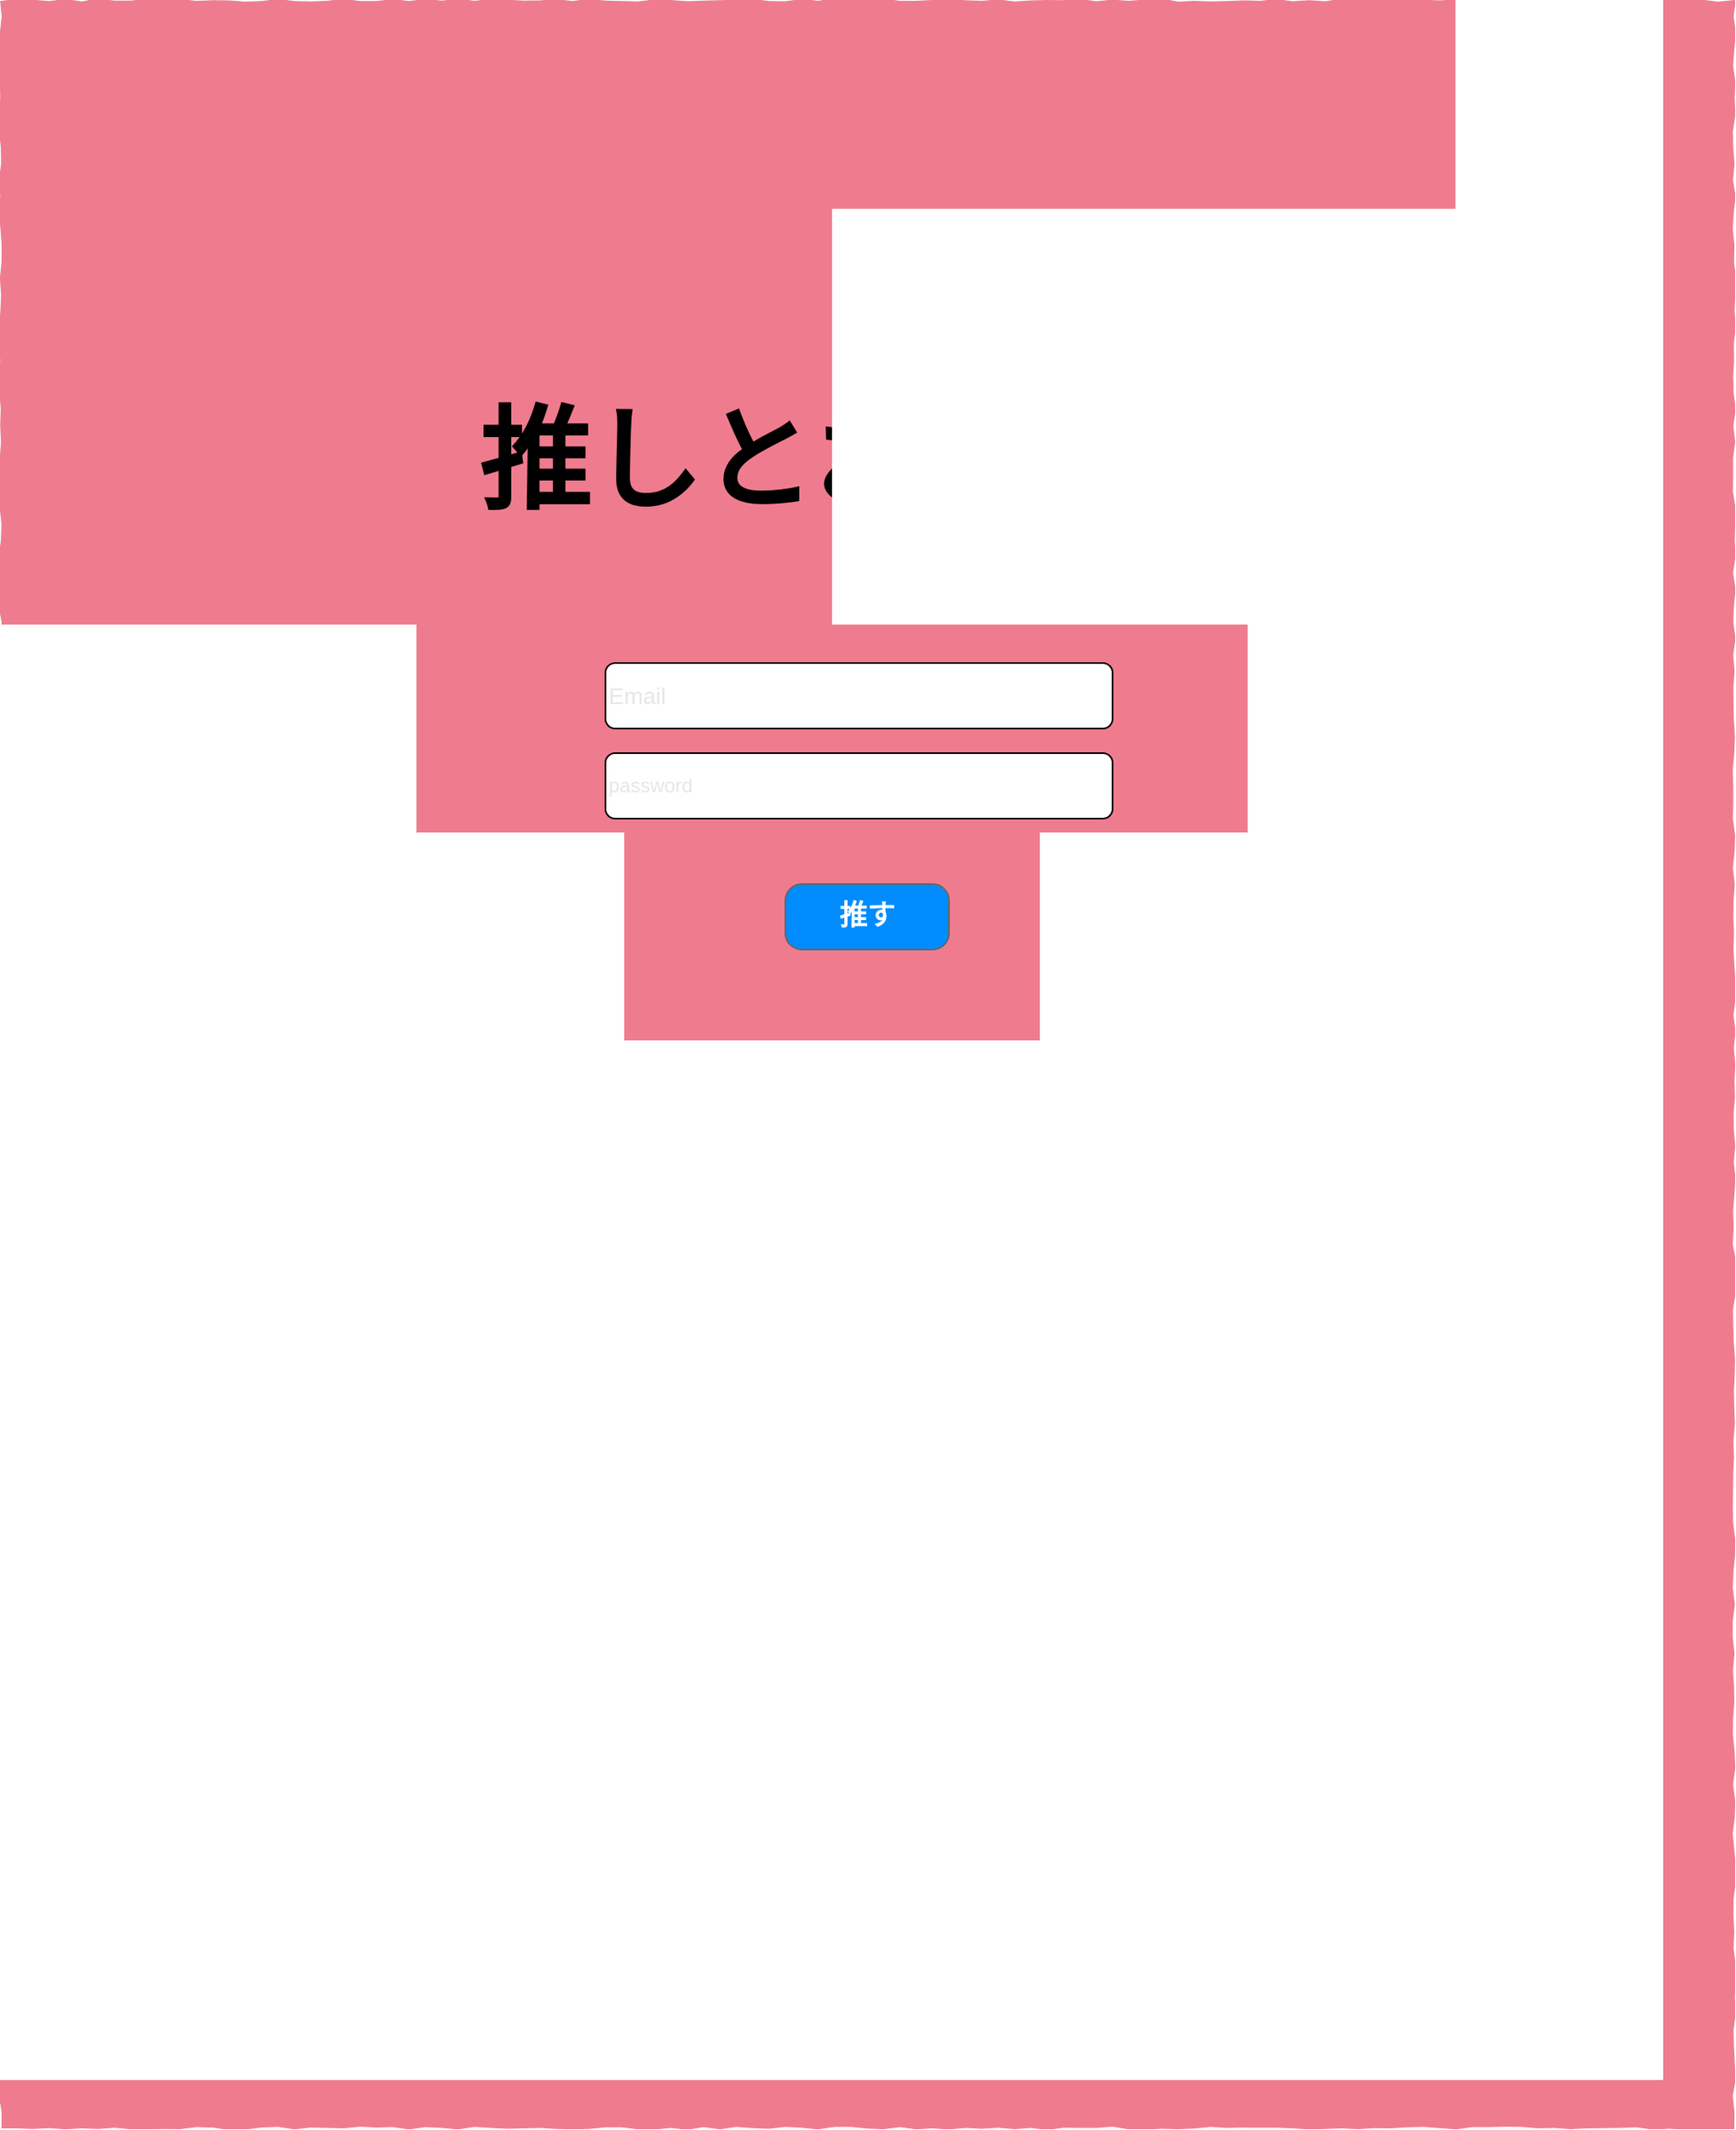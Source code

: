 <mxfile version="15.7.3" type="github" pages="6">
  <diagram id="UxVFxGpKfsYg7zSkrFi4" name="ログイン画面">
    <mxGraphModel dx="1564" dy="1014" grid="1" gridSize="10" guides="1" tooltips="1" connect="1" arrows="1" fold="1" page="1" pageScale="1" pageWidth="1100" pageHeight="850" math="0" shadow="0">
      <root>
        <mxCell id="chL5t6j-_qPZ0_r-l7LH-0" />
        <mxCell id="chL5t6j-_qPZ0_r-l7LH-1" parent="chL5t6j-_qPZ0_r-l7LH-0" />
        <mxCell id="VtDj1cFA3DahUaQBhV_i-0" value="" style="whiteSpace=wrap;html=1;rounded=0;shadow=0;labelBackgroundColor=none;strokeWidth=1;fontFamily=Helvetica;fontSize=12;align=center;comic=1;strokeColor=none;fillColor=#EF7C8E;fontColor=none;noLabel=1;" parent="chL5t6j-_qPZ0_r-l7LH-1" vertex="1">
          <mxGeometry x="20" y="20" width="1060" height="1300" as="geometry" />
        </mxCell>
        <mxCell id="vUNmke9pMDpvEQRWQD40-0" value="&lt;h1&gt;&lt;font style=&quot;font-size: 68px ; line-height: 1&quot;&gt;推しとお金と。&lt;/font&gt;&lt;/h1&gt;" style="text;strokeColor=none;fillColor=none;html=1;fontSize=68;fontStyle=1;verticalAlign=middle;align=center;rounded=0;shadow=0;labelBackgroundColor=none;sketch=0;fontFamily=Dela Gothic One;fontSource=https%3A%2F%2Ffonts.googleapis.com%2Fcss%3Ffamily%3DDela%2BGothic%2BOne;fontColor=default;labelBorderColor=none;gradientColor=#ffffff;gradientDirection=north;" parent="chL5t6j-_qPZ0_r-l7LH-1" vertex="1">
          <mxGeometry x="250" y="180" width="600" height="200" as="geometry" />
        </mxCell>
        <mxCell id="b3vnI4x36vE1d_46bEfG-0" value="Email" style="rounded=1;whiteSpace=wrap;html=1;fontColor=#E6E6E6;fontSize=14;align=left;" vertex="1" parent="chL5t6j-_qPZ0_r-l7LH-1">
          <mxGeometry x="390" y="425" width="310" height="40" as="geometry" />
        </mxCell>
        <mxCell id="b3vnI4x36vE1d_46bEfG-1" value="password" style="rounded=1;whiteSpace=wrap;html=1;align=left;fontColor=#E6E6E6;" vertex="1" parent="chL5t6j-_qPZ0_r-l7LH-1">
          <mxGeometry x="390" y="480" width="310" height="40" as="geometry" />
        </mxCell>
        <mxCell id="b3vnI4x36vE1d_46bEfG-2" value="推す" style="strokeWidth=1;shadow=0;dashed=0;align=center;html=1;shape=mxgraph.mockup.buttons.button;strokeColor=#666666;fontColor=#ffffff;mainText=;buttonStyle=round;fontSize=17;fontStyle=1;fillColor=#008cff;whiteSpace=wrap;" vertex="1" parent="chL5t6j-_qPZ0_r-l7LH-1">
          <mxGeometry x="500" y="560" width="100" height="40" as="geometry" />
        </mxCell>
      </root>
    </mxGraphModel>
  </diagram>
  <diagram name="トップ" id="03018318-947c-dd8e-b7a3-06fadd420f32">
    <mxGraphModel dx="1564" dy="1014" grid="1" gridSize="10" guides="1" tooltips="1" connect="1" arrows="1" fold="1" page="1" pageScale="1" pageWidth="1100" pageHeight="850" background="none" math="0" shadow="0">
      <root>
        <mxCell id="0" />
        <mxCell id="1" parent="0" />
        <mxCell id="677b7b8949515195-1" value="" style="whiteSpace=wrap;html=1;rounded=0;shadow=0;labelBackgroundColor=none;strokeWidth=1;fontFamily=Verdana;fontSize=12;align=center;comic=1;strokeColor=#FAE8E0;fillColor=#FAE8E0;fontColor=#ffffff;" parent="1" vertex="1">
          <mxGeometry x="20" y="20" width="1060" height="2000" as="geometry" />
        </mxCell>
        <mxCell id="yaczlZ2EXRmRVQACX1jq-32" value="" style="whiteSpace=wrap;html=1;rounded=0;shadow=0;labelBackgroundColor=none;strokeWidth=2;fontFamily=Verdana;fontSize=12;align=center;comic=1;perimeterSpacing=0;strokeColor=#EBE0D0;fillColor=#EF7C8E;" parent="1" vertex="1">
          <mxGeometry x="40" y="190" width="690" height="500" as="geometry" />
        </mxCell>
        <mxCell id="yaczlZ2EXRmRVQACX1jq-25" value="" style="verticalLabelPosition=bottom;shadow=0;dashed=0;align=center;html=1;verticalAlign=top;strokeWidth=1;shape=mxgraph.mockup.graphics.simpleIcon;strokeColor=#999999;rounded=1;fontSize=18;fillColor=none;" parent="1" vertex="1">
          <mxGeometry x="60" y="210" width="650" height="360" as="geometry" />
        </mxCell>
        <mxCell id="yaczlZ2EXRmRVQACX1jq-33" value="" style="whiteSpace=wrap;html=1;rounded=0;shadow=0;labelBackgroundColor=none;strokeWidth=2;fontFamily=Verdana;fontSize=12;align=center;comic=1;perimeterSpacing=0;strokeColor=#D8A7B1;fillColor=#D8A7B1;" parent="1" vertex="1">
          <mxGeometry x="40" y="1350" width="690" height="580" as="geometry" />
        </mxCell>
        <mxCell id="yaczlZ2EXRmRVQACX1jq-29" value="" style="whiteSpace=wrap;html=1;rounded=0;shadow=0;labelBackgroundColor=none;strokeWidth=2;fontFamily=Verdana;fontSize=12;align=center;comic=1;perimeterSpacing=0;strokeColor=#B6E2D3;fillColor=#B6E2D3;" parent="1" vertex="1">
          <mxGeometry x="40" y="730" width="690" height="580" as="geometry" />
        </mxCell>
        <mxCell id="677b7b8949515195-2" value="&lt;h2&gt;&lt;font face=&quot;Dela Gothic One&quot; data-font-src=&quot;https://fonts.googleapis.com/css?family=Dela+Gothic+One&quot;&gt;推しとお金と。&lt;/font&gt;&lt;/h2&gt;" style="whiteSpace=wrap;html=1;rounded=0;shadow=0;labelBackgroundColor=none;strokeWidth=1;fontFamily=Verdana;fontSize=28;align=center;comic=1;fillColor=none;strokeColor=none;" parent="1" vertex="1">
          <mxGeometry x="40" y="40" width="300" height="80" as="geometry" />
        </mxCell>
        <mxCell id="677b7b8949515195-9" value="" style="line;strokeWidth=1;html=1;rounded=0;shadow=0;labelBackgroundColor=none;fillColor=none;fontFamily=Verdana;fontSize=14;fontColor=#000000;align=center;comic=1;" parent="1" vertex="1">
          <mxGeometry x="20" y="140" width="1060" height="10" as="geometry" />
        </mxCell>
        <mxCell id="677b7b8949515195-26" value="" style="whiteSpace=wrap;html=1;rounded=0;shadow=0;labelBackgroundColor=none;strokeWidth=1;fontFamily=Verdana;fontSize=12;align=center;comic=1;fillColor=#F9F7ED;strokeColor=#36393d;" parent="1" vertex="1">
          <mxGeometry x="750" y="190" width="310" height="310" as="geometry" />
        </mxCell>
        <mxCell id="677b7b8949515195-42" value="カレンダー" style="text;html=1;points=[];align=center;verticalAlign=middle;spacingTop=-4;fontSize=14;fontFamily=Verdana" parent="1" vertex="1">
          <mxGeometry x="820" y="335" width="170" height="20" as="geometry" />
        </mxCell>
        <mxCell id="yaczlZ2EXRmRVQACX1jq-4" value="" style="verticalLabelPosition=bottom;shadow=0;dashed=0;align=center;html=1;verticalAlign=top;strokeWidth=1;shape=mxgraph.mockup.graphics.pieChart;parts=10,20,35;partColors=#e0e0e0,#d0d0d0,#c0c0c0,#b0b0b0,#a0a0a0;strokeWidth=2;strokeColor=#E6E6E6;" parent="1" vertex="1">
          <mxGeometry x="80" y="1450" width="200" height="200" as="geometry" />
        </mxCell>
        <mxCell id="yaczlZ2EXRmRVQACX1jq-24" value="メモリー" style="text;html=1;points=[];align=center;verticalAlign=middle;spacingTop=-4;fontSize=20;fontFamily=Verdana;fontStyle=1" parent="1" vertex="1">
          <mxGeometry x="300" y="750" width="170" height="40" as="geometry" />
        </mxCell>
        <mxCell id="yaczlZ2EXRmRVQACX1jq-6" value="" style="whiteSpace=wrap;html=1;rounded=1;shadow=0;labelBackgroundColor=none;strokeWidth=1;fontFamily=Verdana;fontSize=12;align=center;comic=1;fillColor=#F9F7ED;" parent="1" vertex="1">
          <mxGeometry x="60" y="800" width="140" height="140" as="geometry" />
        </mxCell>
        <mxCell id="yaczlZ2EXRmRVQACX1jq-7" value="" style="whiteSpace=wrap;html=1;rounded=1;shadow=0;labelBackgroundColor=none;strokeWidth=1;fontFamily=Verdana;fontSize=12;align=center;comic=1;fillColor=#F9F7ED;" parent="1" vertex="1">
          <mxGeometry x="230" y="800" width="140" height="140" as="geometry" />
        </mxCell>
        <mxCell id="yaczlZ2EXRmRVQACX1jq-8" value="" style="whiteSpace=wrap;html=1;rounded=1;shadow=0;labelBackgroundColor=none;strokeWidth=1;fontFamily=Verdana;fontSize=12;align=center;comic=1;fillColor=#F9F7ED;" parent="1" vertex="1">
          <mxGeometry x="400" y="800" width="140" height="140" as="geometry" />
        </mxCell>
        <mxCell id="yaczlZ2EXRmRVQACX1jq-9" value="" style="whiteSpace=wrap;html=1;rounded=1;shadow=0;labelBackgroundColor=none;strokeWidth=1;fontFamily=Verdana;fontSize=12;align=center;comic=1;fillColor=#F9F7ED;" parent="1" vertex="1">
          <mxGeometry x="570" y="800" width="140" height="140" as="geometry" />
        </mxCell>
        <mxCell id="yaczlZ2EXRmRVQACX1jq-12" value="" style="whiteSpace=wrap;html=1;rounded=1;shadow=0;labelBackgroundColor=none;strokeWidth=1;fontFamily=Verdana;fontSize=12;align=center;comic=1;fillColor=#F9F7ED;" parent="1" vertex="1">
          <mxGeometry x="60" y="960" width="140" height="140" as="geometry" />
        </mxCell>
        <mxCell id="yaczlZ2EXRmRVQACX1jq-13" value="" style="whiteSpace=wrap;html=1;rounded=1;shadow=0;labelBackgroundColor=none;strokeWidth=1;fontFamily=Verdana;fontSize=12;align=center;comic=1;fillColor=#F9F7ED;" parent="1" vertex="1">
          <mxGeometry x="230" y="960" width="140" height="140" as="geometry" />
        </mxCell>
        <mxCell id="yaczlZ2EXRmRVQACX1jq-14" value="" style="whiteSpace=wrap;html=1;rounded=1;shadow=0;labelBackgroundColor=none;strokeWidth=1;fontFamily=Verdana;fontSize=12;align=center;comic=1;fillColor=#F9F7ED;" parent="1" vertex="1">
          <mxGeometry x="400" y="960" width="140" height="140" as="geometry" />
        </mxCell>
        <mxCell id="yaczlZ2EXRmRVQACX1jq-15" value="" style="whiteSpace=wrap;html=1;rounded=1;shadow=0;labelBackgroundColor=none;strokeWidth=1;fontFamily=Verdana;fontSize=12;align=center;comic=1;fillColor=#F9F7ED;" parent="1" vertex="1">
          <mxGeometry x="570" y="955" width="140" height="140" as="geometry" />
        </mxCell>
        <mxCell id="yaczlZ2EXRmRVQACX1jq-22" value="" style="whiteSpace=wrap;html=1;rounded=1;shadow=0;labelBackgroundColor=none;strokeWidth=1;fontFamily=Verdana;fontSize=12;align=center;comic=1;fillColor=#F9F7ED;" parent="1" vertex="1">
          <mxGeometry x="60" y="1120" width="140" height="140" as="geometry" />
        </mxCell>
        <mxCell id="yaczlZ2EXRmRVQACX1jq-23" value="" style="whiteSpace=wrap;html=1;rounded=1;shadow=0;labelBackgroundColor=none;strokeWidth=1;fontFamily=Verdana;fontSize=12;align=center;comic=1;fillColor=#F9F7ED;" parent="1" vertex="1">
          <mxGeometry x="230" y="1120" width="140" height="140" as="geometry" />
        </mxCell>
        <mxCell id="yaczlZ2EXRmRVQACX1jq-34" value="お金の管理" style="text;html=1;points=[];align=center;verticalAlign=middle;spacingTop=-4;fontSize=20;fontFamily=Verdana;fontStyle=1" parent="1" vertex="1">
          <mxGeometry x="300" y="1370" width="170" height="40" as="geometry" />
        </mxCell>
        <mxCell id="yaczlZ2EXRmRVQACX1jq-35" value="" style="verticalLabelPosition=bottom;shadow=0;dashed=0;align=center;html=1;verticalAlign=top;strokeWidth=1;shape=mxgraph.mockup.graphics.pieChart;parts=10,20,35;partColors=#e0e0e0,#d0d0d0,#c0c0c0,#b0b0b0,#a0a0a0;strokeWidth=2;strokeColor=#E6E6E6;" parent="1" vertex="1">
          <mxGeometry x="490" y="1450" width="200" height="200" as="geometry" />
        </mxCell>
        <mxCell id="yaczlZ2EXRmRVQACX1jq-36" value="支出" style="text;html=1;points=[];align=center;verticalAlign=middle;spacingTop=-4;fontSize=20;fontFamily=Verdana;fontStyle=1" parent="1" vertex="1">
          <mxGeometry x="95" y="1410" width="170" height="40" as="geometry" />
        </mxCell>
        <mxCell id="yaczlZ2EXRmRVQACX1jq-37" value="推し貯金" style="text;html=1;points=[];align=center;verticalAlign=middle;spacingTop=-4;fontSize=20;fontFamily=Verdana;fontStyle=1" parent="1" vertex="1">
          <mxGeometry x="505" y="1410" width="170" height="40" as="geometry" />
        </mxCell>
        <mxCell id="yaczlZ2EXRmRVQACX1jq-38" value="&lt;ul&gt;&lt;li&gt;コンサート&lt;/li&gt;&lt;li&gt;演劇&lt;/li&gt;&lt;li&gt;配信&lt;/li&gt;&lt;li&gt;CD&lt;/li&gt;&lt;li&gt;雑誌&lt;/li&gt;&lt;/ul&gt;" style="text;strokeColor=none;fillColor=none;html=1;whiteSpace=wrap;verticalAlign=top;overflow=hidden;rounded=0;shadow=0;sketch=0;fontSize=20;" parent="1" vertex="1">
          <mxGeometry x="50" y="1700" width="260" height="200" as="geometry" />
        </mxCell>
        <mxCell id="yaczlZ2EXRmRVQACX1jq-39" value="&lt;ul&gt;&lt;li&gt;コンサート&lt;/li&gt;&lt;li&gt;主演舞台&lt;/li&gt;&lt;li&gt;TV出演(グループ)&lt;/li&gt;&lt;li&gt;TV出演(単発)&lt;/li&gt;&lt;li&gt;雑誌(グループ)&lt;/li&gt;&lt;li&gt;雑誌(単発)&lt;/li&gt;&lt;/ul&gt;" style="text;strokeColor=none;fillColor=none;html=1;whiteSpace=wrap;verticalAlign=top;overflow=hidden;rounded=0;shadow=0;sketch=0;fontSize=20;" parent="1" vertex="1">
          <mxGeometry x="460" y="1700" width="260" height="200" as="geometry" />
        </mxCell>
        <mxCell id="yaczlZ2EXRmRVQACX1jq-2" value="推しの画像" style="text;html=1;points=[];align=center;verticalAlign=middle;spacingTop=-4;fontSize=14;fontFamily=Verdana" parent="1" vertex="1">
          <mxGeometry x="300" y="390" width="170" height="20" as="geometry" />
        </mxCell>
        <mxCell id="yaczlZ2EXRmRVQACX1jq-41" value="&lt;div style=&quot;font-size: 14px&quot;&gt;&lt;span style=&quot;font-weight: normal ; font-size: 14px&quot;&gt;&lt;font style=&quot;font-size: 14px&quot;&gt;なまえ　　　：山田太郎&lt;/font&gt;&lt;/span&gt;&lt;/div&gt;&lt;div style=&quot;font-size: 14px&quot;&gt;&lt;span style=&quot;font-weight: normal ; font-size: 14px&quot;&gt;&lt;font style=&quot;font-size: 14px&quot;&gt;たんじょうび：yyyy/mm/dd&lt;/font&gt;&lt;/span&gt;&lt;/div&gt;&lt;div style=&quot;font-size: 14px&quot;&gt;&lt;span style=&quot;font-weight: 400&quot;&gt;あいじょうど：100%&lt;/span&gt;&lt;/div&gt;" style="text;strokeColor=none;fillColor=none;html=1;fontSize=14;fontStyle=1;verticalAlign=top;align=left;rounded=0;shadow=0;labelBackgroundColor=none;sketch=0;" parent="1" vertex="1">
          <mxGeometry x="60" y="580" width="650" height="80" as="geometry" />
        </mxCell>
        <mxCell id="q1EqOqQfWIgQhFBcWWkm-1" value="" style="verticalLabelPosition=bottom;shadow=0;dashed=0;align=center;html=1;verticalAlign=top;strokeWidth=1;shape=mxgraph.mockup.graphics.simpleIcon;strokeColor=#999999;rounded=1;fontSize=18;fillColor=none;" vertex="1" parent="1">
          <mxGeometry x="70" y="810" width="120" height="120" as="geometry" />
        </mxCell>
        <mxCell id="q1EqOqQfWIgQhFBcWWkm-2" value="No.1" style="text;strokeColor=none;fillColor=none;html=1;fontSize=24;fontStyle=1;verticalAlign=middle;align=center;rounded=0;shadow=0;glass=0;sketch=0;fontColor=#000000;" vertex="1" parent="1">
          <mxGeometry x="40" y="797" width="100" height="40" as="geometry" />
        </mxCell>
        <mxCell id="q1EqOqQfWIgQhFBcWWkm-3" value="" style="html=1;verticalLabelPosition=bottom;align=center;labelBackgroundColor=#ffffff;verticalAlign=top;strokeWidth=2;strokeColor=none;shadow=0;dashed=0;shape=mxgraph.ios7.icons.heart;rounded=1;fontSize=18;fillColor=#FAE8E0;" vertex="1" parent="1">
          <mxGeometry x="670" y="630" width="40" height="40" as="geometry" />
        </mxCell>
        <mxCell id="CaS9_FE52fElYKPDHRQ8-1" value="投稿" style="whiteSpace=wrap;html=1;rounded=0;shadow=0;labelBackgroundColor=none;strokeWidth=1;fontFamily=Verdana;fontSize=14;align=center;comic=1;fillColor=none;strokeColor=none;verticalAlign=bottom;fontStyle=1" vertex="1" parent="1">
          <mxGeometry x="850" y="40" width="80" height="90" as="geometry" />
        </mxCell>
        <mxCell id="CaS9_FE52fElYKPDHRQ8-2" value="わたし" style="whiteSpace=wrap;html=1;rounded=0;shadow=0;labelBackgroundColor=none;strokeWidth=1;fontFamily=Verdana;fontSize=14;align=center;comic=1;fillColor=none;strokeColor=none;verticalAlign=bottom;fontStyle=1" vertex="1" parent="1">
          <mxGeometry x="980" y="40" width="80" height="90" as="geometry" />
        </mxCell>
        <mxCell id="CaS9_FE52fElYKPDHRQ8-3" value="お金" style="whiteSpace=wrap;html=1;rounded=0;shadow=0;labelBackgroundColor=none;strokeWidth=1;fontFamily=Verdana;fontSize=14;align=center;comic=1;fillColor=none;strokeColor=none;verticalAlign=bottom;fontStyle=1" vertex="1" parent="1">
          <mxGeometry x="910" y="40" width="80" height="90" as="geometry" />
        </mxCell>
        <mxCell id="CaS9_FE52fElYKPDHRQ8-4" value="メモリー" style="whiteSpace=wrap;html=1;rounded=0;shadow=0;labelBackgroundColor=none;strokeWidth=1;fontFamily=Verdana;fontSize=14;align=center;comic=1;fillColor=none;strokeColor=none;verticalAlign=bottom;fontStyle=1" vertex="1" parent="1">
          <mxGeometry x="780" y="40" width="80" height="90" as="geometry" />
        </mxCell>
        <mxCell id="CaS9_FE52fElYKPDHRQ8-5" value="" style="html=1;verticalLabelPosition=bottom;align=center;labelBackgroundColor=default;verticalAlign=top;strokeWidth=2;strokeColor=#000000;shadow=0;dashed=0;shape=mxgraph.ios7.icons.edit;rounded=1;fontSize=18;fillColor=#B6E2D3;" vertex="1" parent="1">
          <mxGeometry x="800" y="60" width="40" height="40" as="geometry" />
        </mxCell>
        <mxCell id="CaS9_FE52fElYKPDHRQ8-6" value="" style="html=1;verticalLabelPosition=bottom;align=center;labelBackgroundColor=#ffffff;verticalAlign=top;strokeWidth=2;strokeColor=#000000;shadow=0;dashed=0;shape=mxgraph.ios7.icons.heart;rounded=1;fontSize=18;fillColor=#EF7C8E;" vertex="1" parent="1">
          <mxGeometry x="730" y="65" width="40" height="40" as="geometry" />
        </mxCell>
        <mxCell id="CaS9_FE52fElYKPDHRQ8-7" value="" style="html=1;verticalLabelPosition=bottom;align=center;labelBackgroundColor=#ffffff;verticalAlign=top;strokeWidth=2;strokeColor=#000000;shadow=0;dashed=0;shape=mxgraph.ios7.icons.calculator;rounded=0;sketch=0;fontSize=18;fillColor=#D8A7B1;" vertex="1" parent="1">
          <mxGeometry x="935" y="65" width="30" height="40" as="geometry" />
        </mxCell>
        <mxCell id="CaS9_FE52fElYKPDHRQ8-8" value="" style="html=1;verticalLabelPosition=bottom;align=center;labelBackgroundColor=#ffffff;verticalAlign=top;strokeWidth=2;strokeColor=#000000;shadow=0;dashed=0;shape=mxgraph.ios7.icons.user;rounded=0;sketch=0;fontSize=14;fillColor=none;" vertex="1" parent="1">
          <mxGeometry x="1000" y="60" width="40" height="40" as="geometry" />
        </mxCell>
        <mxCell id="CaS9_FE52fElYKPDHRQ8-9" value="" style="shape=image;html=1;verticalAlign=top;verticalLabelPosition=bottom;labelBackgroundColor=#ffffff;imageAspect=0;aspect=fixed;image=https://cdn4.iconfinder.com/data/icons/basic-user-interface-elements/700/edit-change-pencil-128.png;rounded=0;shadow=0;glass=0;sketch=0;fontSize=14;fontColor=#000000;strokeColor=#000000;fillColor=#FAE8E0;" vertex="1" parent="1">
          <mxGeometry x="870" y="65" width="40" height="40" as="geometry" />
        </mxCell>
        <mxCell id="CaS9_FE52fElYKPDHRQ8-10" value="推し" style="whiteSpace=wrap;html=1;rounded=0;shadow=0;labelBackgroundColor=none;strokeWidth=1;fontFamily=Verdana;fontSize=14;align=center;comic=1;fillColor=none;strokeColor=none;verticalAlign=bottom;fontStyle=1" vertex="1" parent="1">
          <mxGeometry x="710" y="40" width="80" height="90" as="geometry" />
        </mxCell>
      </root>
    </mxGraphModel>
  </diagram>
  <diagram id="2QcqY6AXD7hYFMSb13DG" name="メモリー">
    <mxGraphModel dx="1564" dy="1014" grid="1" gridSize="10" guides="1" tooltips="1" connect="1" arrows="1" fold="1" page="1" pageScale="1" pageWidth="1100" pageHeight="850" math="0" shadow="0">
      <root>
        <mxCell id="-rIyNbKl4Dou8ZkfTj_H-0" />
        <mxCell id="-rIyNbKl4Dou8ZkfTj_H-1" parent="-rIyNbKl4Dou8ZkfTj_H-0" />
        <mxCell id="AClEbfUBYzWPLddE4YGz-0" value="" style="whiteSpace=wrap;html=1;rounded=0;shadow=0;labelBackgroundColor=none;strokeWidth=1;fontFamily=Verdana;fontSize=12;align=center;comic=1;strokeColor=#FAE8E0;fillColor=#FAE8E0;fontColor=#ffffff;" parent="-rIyNbKl4Dou8ZkfTj_H-1" vertex="1">
          <mxGeometry x="20" y="10" width="1060" height="2300" as="geometry" />
        </mxCell>
        <mxCell id="3t6Vk11gN6ZwAq6YirDO-7" value="" style="whiteSpace=wrap;html=1;rounded=0;shadow=0;labelBackgroundColor=none;strokeWidth=1;fontFamily=Verdana;fontSize=12;align=center;comic=1;fillColor=#F9F7ED;strokeColor=#36393d;" vertex="1" parent="-rIyNbKl4Dou8ZkfTj_H-1">
          <mxGeometry x="730" y="530" width="310" height="310" as="geometry" />
        </mxCell>
        <mxCell id="AClEbfUBYzWPLddE4YGz-9" value="&lt;h2&gt;&lt;font face=&quot;Dela Gothic One&quot; data-font-src=&quot;https://fonts.googleapis.com/css?family=Dela+Gothic+One&quot;&gt;推しとお金と。&lt;/font&gt;&lt;/h2&gt;" style="whiteSpace=wrap;html=1;rounded=0;shadow=0;labelBackgroundColor=none;strokeWidth=1;fontFamily=Verdana;fontSize=28;align=center;comic=1;fillColor=none;strokeColor=none;" parent="-rIyNbKl4Dou8ZkfTj_H-1" vertex="1">
          <mxGeometry x="40" y="40" width="300" height="80" as="geometry" />
        </mxCell>
        <mxCell id="AClEbfUBYzWPLddE4YGz-10" value="" style="line;strokeWidth=1;html=1;rounded=0;shadow=0;labelBackgroundColor=none;fillColor=none;fontFamily=Verdana;fontSize=14;fontColor=#000000;align=center;comic=1;" parent="-rIyNbKl4Dou8ZkfTj_H-1" vertex="1">
          <mxGeometry x="20" y="140" width="1060" height="10" as="geometry" />
        </mxCell>
        <mxCell id="aaluWo__qkmPJyJriWds-0" value="" style="whiteSpace=wrap;html=1;rounded=0;shadow=0;labelBackgroundColor=none;strokeWidth=1;fontFamily=Verdana;fontSize=12;align=center;comic=1;fillColor=#F9F7ED;strokeColor=#36393d;" vertex="1" parent="-rIyNbKl4Dou8ZkfTj_H-1">
          <mxGeometry x="730" y="200" width="310" height="310" as="geometry" />
        </mxCell>
        <mxCell id="aaluWo__qkmPJyJriWds-1" value="カレンダー" style="text;html=1;points=[];align=center;verticalAlign=middle;spacingTop=-4;fontSize=14;fontFamily=Verdana" vertex="1" parent="-rIyNbKl4Dou8ZkfTj_H-1">
          <mxGeometry x="800" y="345" width="170" height="20" as="geometry" />
        </mxCell>
        <mxCell id="N6bOfU00B65bswanYSPk-3" value="演劇" style="whiteSpace=wrap;html=1;rounded=1;shadow=0;labelBackgroundColor=none;strokeWidth=1;fontFamily=Verdana;fontSize=12;align=center;comic=1;fillColor=#B6E2D3;strokeColor=#36393d;" vertex="1" parent="-rIyNbKl4Dou8ZkfTj_H-1">
          <mxGeometry x="750" y="600" width="70" height="30" as="geometry" />
        </mxCell>
        <mxCell id="N6bOfU00B65bswanYSPk-4" value="〇〇シアター" style="whiteSpace=wrap;html=1;rounded=1;shadow=0;labelBackgroundColor=none;strokeWidth=1;fontFamily=Verdana;fontSize=12;align=center;comic=1;fillColor=#B6E2D3;strokeColor=#36393d;" vertex="1" parent="-rIyNbKl4Dou8ZkfTj_H-1">
          <mxGeometry x="840" y="600" width="80" height="30" as="geometry" />
        </mxCell>
        <mxCell id="N6bOfU00B65bswanYSPk-5" value="〇〇くん" style="whiteSpace=wrap;html=1;rounded=1;shadow=0;labelBackgroundColor=none;strokeWidth=1;fontFamily=Verdana;fontSize=12;align=center;comic=1;fillColor=#B6E2D3;strokeColor=#36393d;" vertex="1" parent="-rIyNbKl4Dou8ZkfTj_H-1">
          <mxGeometry x="940" y="600" width="70" height="30" as="geometry" />
        </mxCell>
        <mxCell id="N6bOfU00B65bswanYSPk-6" value="" style="whiteSpace=wrap;html=1;rounded=0;shadow=0;labelBackgroundColor=none;strokeWidth=1;fontFamily=Verdana;fontSize=12;align=center;comic=1;fillColor=#F9F7ED;strokeColor=#36393d;" vertex="1" parent="-rIyNbKl4Dou8ZkfTj_H-1">
          <mxGeometry x="40" y="205" width="650" height="800" as="geometry" />
        </mxCell>
        <mxCell id="3t6Vk11gN6ZwAq6YirDO-0" value="" style="verticalLabelPosition=bottom;shadow=0;dashed=0;align=center;html=1;verticalAlign=top;strokeWidth=1;shape=mxgraph.mockup.graphics.simpleIcon;strokeColor=#999999;rounded=1;fontSize=18;fillColor=none;" vertex="1" parent="-rIyNbKl4Dou8ZkfTj_H-1">
          <mxGeometry x="150" y="295" width="460" height="300" as="geometry" />
        </mxCell>
        <mxCell id="3t6Vk11gN6ZwAq6YirDO-8" value="タグ" style="text;html=1;points=[];align=center;verticalAlign=middle;spacingTop=-4;fontSize=14;fontFamily=Verdana;fontStyle=1" vertex="1" parent="-rIyNbKl4Dou8ZkfTj_H-1">
          <mxGeometry x="800" y="550" width="170" height="20" as="geometry" />
        </mxCell>
        <mxCell id="3t6Vk11gN6ZwAq6YirDO-10" value="コンサート" style="whiteSpace=wrap;html=1;rounded=1;shadow=0;labelBackgroundColor=none;strokeWidth=1;fontFamily=Verdana;fontSize=12;align=center;comic=1;fillColor=#B6E2D3;strokeColor=#36393d;" vertex="1" parent="-rIyNbKl4Dou8ZkfTj_H-1">
          <mxGeometry x="750" y="650" width="80" height="30" as="geometry" />
        </mxCell>
        <mxCell id="3t6Vk11gN6ZwAq6YirDO-11" value="DVD" style="whiteSpace=wrap;html=1;rounded=1;shadow=0;labelBackgroundColor=none;strokeWidth=1;fontFamily=Verdana;fontSize=12;align=center;comic=1;fillColor=#B6E2D3;strokeColor=#36393d;" vertex="1" parent="-rIyNbKl4Dou8ZkfTj_H-1">
          <mxGeometry x="850" y="650" width="70" height="30" as="geometry" />
        </mxCell>
        <mxCell id="3t6Vk11gN6ZwAq6YirDO-12" value="△△くん" style="whiteSpace=wrap;html=1;rounded=1;shadow=0;labelBackgroundColor=none;strokeWidth=1;fontFamily=Verdana;fontSize=12;align=center;comic=1;fillColor=#B6E2D3;strokeColor=#36393d;" vertex="1" parent="-rIyNbKl4Dou8ZkfTj_H-1">
          <mxGeometry x="935" y="650" width="70" height="30" as="geometry" />
        </mxCell>
        <mxCell id="3t6Vk11gN6ZwAq6YirDO-15" value="演劇" style="whiteSpace=wrap;html=1;rounded=1;shadow=0;labelBackgroundColor=none;strokeWidth=1;fontFamily=Verdana;fontSize=12;align=center;comic=1;fillColor=#B6E2D3;strokeColor=#36393d;" vertex="1" parent="-rIyNbKl4Dou8ZkfTj_H-1">
          <mxGeometry x="60" y="225" width="70" height="30" as="geometry" />
        </mxCell>
        <mxCell id="3t6Vk11gN6ZwAq6YirDO-16" value="〇〇シアター" style="whiteSpace=wrap;html=1;rounded=1;shadow=0;labelBackgroundColor=none;strokeWidth=1;fontFamily=Verdana;fontSize=12;align=center;comic=1;fillColor=#B6E2D3;strokeColor=#36393d;" vertex="1" parent="-rIyNbKl4Dou8ZkfTj_H-1">
          <mxGeometry x="150" y="225" width="80" height="30" as="geometry" />
        </mxCell>
        <mxCell id="3t6Vk11gN6ZwAq6YirDO-17" value="△△くん" style="whiteSpace=wrap;html=1;rounded=1;shadow=0;labelBackgroundColor=none;strokeWidth=1;fontFamily=Verdana;fontSize=12;align=center;comic=1;fillColor=#B6E2D3;strokeColor=#36393d;" vertex="1" parent="-rIyNbKl4Dou8ZkfTj_H-1">
          <mxGeometry x="250" y="225" width="70" height="30" as="geometry" />
        </mxCell>
        <mxCell id="3t6Vk11gN6ZwAq6YirDO-18" value="2021/11/14&lt;br style=&quot;font-size: 20px&quot;&gt;公演名　　〇〇〇&lt;br style=&quot;font-size: 20px&quot;&gt;出演者　　〇〇&lt;br style=&quot;font-size: 20px&quot;&gt;会場　　　〇〇シアター&lt;br style=&quot;font-size: 20px&quot;&gt;チケット　〇〇円&lt;br style=&quot;font-size: 20px&quot;&gt;&lt;div style=&quot;font-size: 20px&quot;&gt;&lt;span style=&quot;font-size: 20px&quot;&gt;メモ　　　〇〇〇〇〇〇〇〇&lt;/span&gt;&lt;/div&gt;" style="text;html=1;strokeColor=none;fillColor=none;align=left;verticalAlign=top;whiteSpace=wrap;rounded=0;shadow=1;glass=0;sketch=0;fontSize=20;fontColor=#000000;" vertex="1" parent="-rIyNbKl4Dou8ZkfTj_H-1">
          <mxGeometry x="60" y="615" width="640" height="350" as="geometry" />
        </mxCell>
        <mxCell id="-u4NiddzU06RPNRyiIuN-2" value="" style="shape=image;html=1;verticalAlign=top;verticalLabelPosition=bottom;labelBackgroundColor=#ffffff;imageAspect=0;aspect=fixed;image=https://cdn4.iconfinder.com/data/icons/basic-user-interface-elements/700/edit-change-pencil-128.png;rounded=0;shadow=0;glass=0;sketch=0;fontSize=14;fontColor=#000000;strokeColor=#000000;fillColor=#FAE8E0;" vertex="1" parent="-rIyNbKl4Dou8ZkfTj_H-1">
          <mxGeometry x="547.5" y="225" width="30" height="30" as="geometry" />
        </mxCell>
        <mxCell id="-u4NiddzU06RPNRyiIuN-3" value="" style="shape=image;html=1;verticalAlign=top;verticalLabelPosition=bottom;labelBackgroundColor=#ffffff;imageAspect=0;aspect=fixed;image=https://cdn0.iconfinder.com/data/icons/simple-line-48px/48/trashcan-128.png;rounded=0;shadow=0;glass=0;sketch=0;fontSize=14;fontColor=#000000;strokeColor=#000000;fillColor=#FAE8E0;" vertex="1" parent="-rIyNbKl4Dou8ZkfTj_H-1">
          <mxGeometry x="587.5" y="220" width="40" height="40" as="geometry" />
        </mxCell>
        <mxCell id="-u4NiddzU06RPNRyiIuN-6" value="" style="html=1;verticalLabelPosition=bottom;align=center;labelBackgroundColor=#ffffff;verticalAlign=top;strokeWidth=2;strokeColor=#000000;shadow=0;dashed=0;shape=mxgraph.ios7.icons.share;rounded=0;glass=0;sketch=0;fontSize=14;fontColor=#000000;fillColor=none;" vertex="1" parent="-rIyNbKl4Dou8ZkfTj_H-1">
          <mxGeometry x="642.5" y="223.5" width="25" height="33" as="geometry" />
        </mxCell>
        <mxCell id="-u4NiddzU06RPNRyiIuN-8" value="□□ホール" style="whiteSpace=wrap;html=1;rounded=1;shadow=0;labelBackgroundColor=none;strokeWidth=1;fontFamily=Verdana;fontSize=12;align=center;comic=1;fillColor=#B6E2D3;strokeColor=#36393d;" vertex="1" parent="-rIyNbKl4Dou8ZkfTj_H-1">
          <mxGeometry x="750" y="705" width="80" height="30" as="geometry" />
        </mxCell>
        <mxCell id="-u4NiddzU06RPNRyiIuN-9" value="××ツアー" style="whiteSpace=wrap;html=1;rounded=1;shadow=0;labelBackgroundColor=none;strokeWidth=1;fontFamily=Verdana;fontSize=12;align=center;comic=1;fillColor=#B6E2D3;strokeColor=#36393d;" vertex="1" parent="-rIyNbKl4Dou8ZkfTj_H-1">
          <mxGeometry x="845" y="705" width="80" height="30" as="geometry" />
        </mxCell>
        <mxCell id="-u4NiddzU06RPNRyiIuN-10" value="" style="whiteSpace=wrap;html=1;rounded=0;shadow=0;labelBackgroundColor=none;strokeWidth=1;fontFamily=Verdana;fontSize=12;align=center;comic=1;fillColor=#F9F7ED;strokeColor=#36393d;" vertex="1" parent="-rIyNbKl4Dou8ZkfTj_H-1">
          <mxGeometry x="40" y="1050" width="650" height="955" as="geometry" />
        </mxCell>
        <mxCell id="-u4NiddzU06RPNRyiIuN-11" value="" style="verticalLabelPosition=bottom;shadow=0;dashed=0;align=center;html=1;verticalAlign=top;strokeWidth=1;shape=mxgraph.mockup.graphics.simpleIcon;strokeColor=#999999;rounded=1;fontSize=18;fillColor=none;" vertex="1" parent="-rIyNbKl4Dou8ZkfTj_H-1">
          <mxGeometry x="150" y="1140" width="460" height="300" as="geometry" />
        </mxCell>
        <mxCell id="-u4NiddzU06RPNRyiIuN-15" value="2021/10/ 8&lt;br style=&quot;font-size: 20px&quot;&gt;公演名　　　　××ツアー&lt;br style=&quot;font-size: 20px&quot;&gt;アーティスト　〇〇グループ&lt;br style=&quot;font-size: 20px&quot;&gt;会場　　　　　〇〇ホール&lt;br style=&quot;font-size: 20px&quot;&gt;チケット　　　〇〇円&lt;br&gt;セットリスト&lt;br&gt;&amp;nbsp; 1.aaa&amp;nbsp;&lt;br&gt;&amp;nbsp; 2.bbb&lt;br&gt;&amp;nbsp; 3.ccc&lt;br&gt;&amp;nbsp; 4.ddd&lt;br&gt;&amp;nbsp; 5.eee&lt;br&gt;&amp;nbsp; 6.fff&lt;br&gt;&amp;nbsp; 7.ggg&lt;br&gt;&amp;nbsp; 8.hhh&lt;br&gt;&amp;nbsp; 9.iii&lt;br&gt;10.jjj&lt;br&gt;&lt;br style=&quot;font-size: 20px&quot;&gt;&lt;div style=&quot;font-size: 20px&quot;&gt;&lt;span style=&quot;font-size: 20px&quot;&gt;メモ　　　　　〇〇〇〇〇〇〇〇&lt;/span&gt;&lt;/div&gt;" style="text;html=1;strokeColor=none;fillColor=none;align=left;verticalAlign=top;whiteSpace=wrap;rounded=0;shadow=1;glass=0;sketch=0;fontSize=20;fontColor=#000000;" vertex="1" parent="-rIyNbKl4Dou8ZkfTj_H-1">
          <mxGeometry x="60" y="1460" width="640" height="495" as="geometry" />
        </mxCell>
        <mxCell id="-u4NiddzU06RPNRyiIuN-19" value="コンサート" style="whiteSpace=wrap;html=1;rounded=1;shadow=0;labelBackgroundColor=none;strokeWidth=1;fontFamily=Verdana;fontSize=12;align=center;comic=1;fillColor=#B6E2D3;strokeColor=#36393d;" vertex="1" parent="-rIyNbKl4Dou8ZkfTj_H-1">
          <mxGeometry x="60" y="1070" width="80" height="30" as="geometry" />
        </mxCell>
        <mxCell id="-u4NiddzU06RPNRyiIuN-20" value="××ツアー" style="whiteSpace=wrap;html=1;rounded=1;shadow=0;labelBackgroundColor=none;strokeWidth=1;fontFamily=Verdana;fontSize=12;align=center;comic=1;fillColor=#B6E2D3;strokeColor=#36393d;" vertex="1" parent="-rIyNbKl4Dou8ZkfTj_H-1">
          <mxGeometry x="160" y="1070" width="80" height="30" as="geometry" />
        </mxCell>
        <mxCell id="-u4NiddzU06RPNRyiIuN-21" value="□□ホール" style="whiteSpace=wrap;html=1;rounded=1;shadow=0;labelBackgroundColor=none;strokeWidth=1;fontFamily=Verdana;fontSize=12;align=center;comic=1;fillColor=#B6E2D3;strokeColor=#36393d;" vertex="1" parent="-rIyNbKl4Dou8ZkfTj_H-1">
          <mxGeometry x="260" y="1070" width="80" height="30" as="geometry" />
        </mxCell>
        <mxCell id="-u4NiddzU06RPNRyiIuN-24" value="編集" style="whiteSpace=wrap;html=1;rounded=0;shadow=0;labelBackgroundColor=none;strokeWidth=1;fontFamily=Verdana;fontSize=14;align=center;comic=1;fillColor=none;strokeColor=none;verticalAlign=bottom;fontStyle=1" vertex="1" parent="-rIyNbKl4Dou8ZkfTj_H-1">
          <mxGeometry x="527.5" y="200" width="70" height="80" as="geometry" />
        </mxCell>
        <mxCell id="-u4NiddzU06RPNRyiIuN-25" value="削除" style="whiteSpace=wrap;html=1;rounded=0;shadow=0;labelBackgroundColor=none;strokeWidth=1;fontFamily=Verdana;fontSize=14;align=center;comic=1;fillColor=none;strokeColor=none;verticalAlign=bottom;fontStyle=1" vertex="1" parent="-rIyNbKl4Dou8ZkfTj_H-1">
          <mxGeometry x="572.5" y="200" width="70" height="80" as="geometry" />
        </mxCell>
        <mxCell id="-u4NiddzU06RPNRyiIuN-26" value="シェア" style="whiteSpace=wrap;html=1;rounded=0;shadow=0;labelBackgroundColor=none;strokeWidth=1;fontFamily=Verdana;fontSize=14;align=center;comic=1;fillColor=none;strokeColor=none;verticalAlign=bottom;fontStyle=1" vertex="1" parent="-rIyNbKl4Dou8ZkfTj_H-1">
          <mxGeometry x="620" y="200" width="70" height="80" as="geometry" />
        </mxCell>
        <mxCell id="-u4NiddzU06RPNRyiIuN-27" value="" style="shape=image;html=1;verticalAlign=top;verticalLabelPosition=bottom;labelBackgroundColor=#ffffff;imageAspect=0;aspect=fixed;image=https://cdn4.iconfinder.com/data/icons/basic-user-interface-elements/700/edit-change-pencil-128.png;rounded=0;shadow=0;glass=0;sketch=0;fontSize=14;fontColor=#000000;strokeColor=#000000;fillColor=#FAE8E0;" vertex="1" parent="-rIyNbKl4Dou8ZkfTj_H-1">
          <mxGeometry x="547.5" y="1075" width="30" height="30" as="geometry" />
        </mxCell>
        <mxCell id="-u4NiddzU06RPNRyiIuN-28" value="" style="shape=image;html=1;verticalAlign=top;verticalLabelPosition=bottom;labelBackgroundColor=#ffffff;imageAspect=0;aspect=fixed;image=https://cdn0.iconfinder.com/data/icons/simple-line-48px/48/trashcan-128.png;rounded=0;shadow=0;glass=0;sketch=0;fontSize=14;fontColor=#000000;strokeColor=#000000;fillColor=#FAE8E0;" vertex="1" parent="-rIyNbKl4Dou8ZkfTj_H-1">
          <mxGeometry x="587.5" y="1070" width="40" height="40" as="geometry" />
        </mxCell>
        <mxCell id="-u4NiddzU06RPNRyiIuN-29" value="" style="html=1;verticalLabelPosition=bottom;align=center;labelBackgroundColor=#ffffff;verticalAlign=top;strokeWidth=2;strokeColor=#000000;shadow=0;dashed=0;shape=mxgraph.ios7.icons.share;rounded=0;glass=0;sketch=0;fontSize=14;fontColor=#000000;fillColor=none;" vertex="1" parent="-rIyNbKl4Dou8ZkfTj_H-1">
          <mxGeometry x="642.5" y="1073.5" width="25" height="33" as="geometry" />
        </mxCell>
        <mxCell id="-u4NiddzU06RPNRyiIuN-30" value="編集" style="whiteSpace=wrap;html=1;rounded=0;shadow=0;labelBackgroundColor=none;strokeWidth=1;fontFamily=Verdana;fontSize=14;align=center;comic=1;fillColor=none;strokeColor=none;verticalAlign=bottom;fontStyle=1" vertex="1" parent="-rIyNbKl4Dou8ZkfTj_H-1">
          <mxGeometry x="527.5" y="1050" width="70" height="80" as="geometry" />
        </mxCell>
        <mxCell id="-u4NiddzU06RPNRyiIuN-31" value="削除" style="whiteSpace=wrap;html=1;rounded=0;shadow=0;labelBackgroundColor=none;strokeWidth=1;fontFamily=Verdana;fontSize=14;align=center;comic=1;fillColor=none;strokeColor=none;verticalAlign=bottom;fontStyle=1" vertex="1" parent="-rIyNbKl4Dou8ZkfTj_H-1">
          <mxGeometry x="572.5" y="1050" width="70" height="80" as="geometry" />
        </mxCell>
        <mxCell id="-u4NiddzU06RPNRyiIuN-32" value="シェア" style="whiteSpace=wrap;html=1;rounded=0;shadow=0;labelBackgroundColor=none;strokeWidth=1;fontFamily=Verdana;fontSize=14;align=center;comic=1;fillColor=none;strokeColor=none;verticalAlign=bottom;fontStyle=1" vertex="1" parent="-rIyNbKl4Dou8ZkfTj_H-1">
          <mxGeometry x="620" y="1050" width="70" height="80" as="geometry" />
        </mxCell>
        <mxCell id="-u4NiddzU06RPNRyiIuN-33" value="〇〇グループ" style="whiteSpace=wrap;html=1;rounded=1;shadow=0;labelBackgroundColor=none;strokeWidth=1;fontFamily=Verdana;fontSize=12;align=center;comic=1;fillColor=#B6E2D3;strokeColor=#36393d;" vertex="1" parent="-rIyNbKl4Dou8ZkfTj_H-1">
          <mxGeometry x="940" y="705" width="80" height="30" as="geometry" />
        </mxCell>
        <mxCell id="-u4NiddzU06RPNRyiIuN-34" value="〇〇グループ" style="whiteSpace=wrap;html=1;rounded=1;shadow=0;labelBackgroundColor=none;strokeWidth=1;fontFamily=Verdana;fontSize=12;align=center;comic=1;fillColor=#B6E2D3;strokeColor=#36393d;" vertex="1" parent="-rIyNbKl4Dou8ZkfTj_H-1">
          <mxGeometry x="360" y="1070" width="80" height="30" as="geometry" />
        </mxCell>
        <mxCell id="Rpt3-c8VLYu_AbgZ8opg-0" value="投稿" style="whiteSpace=wrap;html=1;rounded=0;shadow=0;labelBackgroundColor=none;strokeWidth=1;fontFamily=Verdana;fontSize=14;align=center;comic=1;fillColor=none;strokeColor=none;verticalAlign=bottom;fontStyle=1" vertex="1" parent="-rIyNbKl4Dou8ZkfTj_H-1">
          <mxGeometry x="850" y="40" width="80" height="90" as="geometry" />
        </mxCell>
        <mxCell id="Rpt3-c8VLYu_AbgZ8opg-1" value="わたし" style="whiteSpace=wrap;html=1;rounded=0;shadow=0;labelBackgroundColor=none;strokeWidth=1;fontFamily=Verdana;fontSize=14;align=center;comic=1;fillColor=none;strokeColor=none;verticalAlign=bottom;fontStyle=1" vertex="1" parent="-rIyNbKl4Dou8ZkfTj_H-1">
          <mxGeometry x="980" y="40" width="80" height="90" as="geometry" />
        </mxCell>
        <mxCell id="Rpt3-c8VLYu_AbgZ8opg-2" value="お金" style="whiteSpace=wrap;html=1;rounded=0;shadow=0;labelBackgroundColor=none;strokeWidth=1;fontFamily=Verdana;fontSize=14;align=center;comic=1;fillColor=none;strokeColor=none;verticalAlign=bottom;fontStyle=1" vertex="1" parent="-rIyNbKl4Dou8ZkfTj_H-1">
          <mxGeometry x="910" y="40" width="80" height="90" as="geometry" />
        </mxCell>
        <mxCell id="Rpt3-c8VLYu_AbgZ8opg-3" value="メモリー" style="whiteSpace=wrap;html=1;rounded=0;shadow=0;labelBackgroundColor=none;strokeWidth=1;fontFamily=Verdana;fontSize=14;align=center;comic=1;fillColor=none;strokeColor=none;verticalAlign=bottom;fontStyle=1" vertex="1" parent="-rIyNbKl4Dou8ZkfTj_H-1">
          <mxGeometry x="780" y="40" width="80" height="90" as="geometry" />
        </mxCell>
        <mxCell id="Rpt3-c8VLYu_AbgZ8opg-4" value="" style="html=1;verticalLabelPosition=bottom;align=center;labelBackgroundColor=default;verticalAlign=top;strokeWidth=2;strokeColor=#000000;shadow=0;dashed=0;shape=mxgraph.ios7.icons.edit;rounded=1;fontSize=18;fillColor=#B6E2D3;" vertex="1" parent="-rIyNbKl4Dou8ZkfTj_H-1">
          <mxGeometry x="800" y="60" width="40" height="40" as="geometry" />
        </mxCell>
        <mxCell id="Rpt3-c8VLYu_AbgZ8opg-5" value="" style="html=1;verticalLabelPosition=bottom;align=center;labelBackgroundColor=#ffffff;verticalAlign=top;strokeWidth=2;strokeColor=#000000;shadow=0;dashed=0;shape=mxgraph.ios7.icons.heart;rounded=1;fontSize=18;fillColor=#EF7C8E;" vertex="1" parent="-rIyNbKl4Dou8ZkfTj_H-1">
          <mxGeometry x="730" y="65" width="40" height="40" as="geometry" />
        </mxCell>
        <mxCell id="Rpt3-c8VLYu_AbgZ8opg-6" value="" style="html=1;verticalLabelPosition=bottom;align=center;labelBackgroundColor=#ffffff;verticalAlign=top;strokeWidth=2;strokeColor=#000000;shadow=0;dashed=0;shape=mxgraph.ios7.icons.calculator;rounded=0;sketch=0;fontSize=18;fillColor=#D8A7B1;" vertex="1" parent="-rIyNbKl4Dou8ZkfTj_H-1">
          <mxGeometry x="935" y="65" width="30" height="40" as="geometry" />
        </mxCell>
        <mxCell id="Rpt3-c8VLYu_AbgZ8opg-7" value="" style="html=1;verticalLabelPosition=bottom;align=center;labelBackgroundColor=#ffffff;verticalAlign=top;strokeWidth=2;strokeColor=#000000;shadow=0;dashed=0;shape=mxgraph.ios7.icons.user;rounded=0;sketch=0;fontSize=14;fillColor=none;" vertex="1" parent="-rIyNbKl4Dou8ZkfTj_H-1">
          <mxGeometry x="1000" y="60" width="40" height="40" as="geometry" />
        </mxCell>
        <mxCell id="Rpt3-c8VLYu_AbgZ8opg-8" value="" style="shape=image;html=1;verticalAlign=top;verticalLabelPosition=bottom;labelBackgroundColor=#ffffff;imageAspect=0;aspect=fixed;image=https://cdn4.iconfinder.com/data/icons/basic-user-interface-elements/700/edit-change-pencil-128.png;rounded=0;shadow=0;glass=0;sketch=0;fontSize=14;fontColor=#000000;strokeColor=#000000;fillColor=#FAE8E0;" vertex="1" parent="-rIyNbKl4Dou8ZkfTj_H-1">
          <mxGeometry x="870" y="65" width="40" height="40" as="geometry" />
        </mxCell>
        <mxCell id="Rpt3-c8VLYu_AbgZ8opg-9" value="推し" style="whiteSpace=wrap;html=1;rounded=0;shadow=0;labelBackgroundColor=none;strokeWidth=1;fontFamily=Verdana;fontSize=14;align=center;comic=1;fillColor=none;strokeColor=none;verticalAlign=bottom;fontStyle=1" vertex="1" parent="-rIyNbKl4Dou8ZkfTj_H-1">
          <mxGeometry x="710" y="40" width="80" height="90" as="geometry" />
        </mxCell>
      </root>
    </mxGraphModel>
  </diagram>
  <diagram id="BzKUsbVZ58ltG-QBaRVl" name="投稿(演劇)">
    <mxGraphModel dx="1564" dy="1014" grid="1" gridSize="10" guides="1" tooltips="1" connect="1" arrows="1" fold="1" page="1" pageScale="1" pageWidth="1100" pageHeight="850" math="0" shadow="0">
      <root>
        <mxCell id="N7euNAaVoTw3xUOSJjtm-0" />
        <mxCell id="N7euNAaVoTw3xUOSJjtm-1" parent="N7euNAaVoTw3xUOSJjtm-0" />
        <mxCell id="0CZYBA9M0XEh0pQT1MkV-0" value="" style="whiteSpace=wrap;html=1;rounded=0;shadow=0;labelBackgroundColor=none;strokeWidth=1;fontFamily=Verdana;fontSize=12;align=center;comic=1;strokeColor=#FAE8E0;fillColor=#FAE8E0;fontColor=#ffffff;" vertex="1" parent="N7euNAaVoTw3xUOSJjtm-1">
          <mxGeometry x="20" y="20" width="1060" height="1470" as="geometry" />
        </mxCell>
        <mxCell id="0CZYBA9M0XEh0pQT1MkV-6" value="&lt;h2&gt;&lt;font face=&quot;Dela Gothic One&quot; data-font-src=&quot;https://fonts.googleapis.com/css?family=Dela+Gothic+One&quot;&gt;推しとお金と。&lt;/font&gt;&lt;/h2&gt;" style="whiteSpace=wrap;html=1;rounded=0;shadow=0;labelBackgroundColor=none;strokeWidth=1;fontFamily=Verdana;fontSize=28;align=center;comic=1;fillColor=none;strokeColor=none;" vertex="1" parent="N7euNAaVoTw3xUOSJjtm-1">
          <mxGeometry x="40" y="40" width="300" height="80" as="geometry" />
        </mxCell>
        <mxCell id="0CZYBA9M0XEh0pQT1MkV-7" value="" style="line;strokeWidth=1;html=1;rounded=0;shadow=0;labelBackgroundColor=none;fillColor=none;fontFamily=Verdana;fontSize=14;fontColor=#000000;align=center;comic=1;" vertex="1" parent="N7euNAaVoTw3xUOSJjtm-1">
          <mxGeometry x="20" y="140" width="1060" height="10" as="geometry" />
        </mxCell>
        <mxCell id="0CZYBA9M0XEh0pQT1MkV-17" value="" style="whiteSpace=wrap;html=1;rounded=1;shadow=0;labelBackgroundColor=none;strokeWidth=1;fontFamily=Verdana;fontSize=12;align=center;comic=1;fillColor=#F9F7ED;strokeColor=#36393d;arcSize=3;" vertex="1" parent="N7euNAaVoTw3xUOSJjtm-1">
          <mxGeometry x="90" y="230" width="920" height="1140" as="geometry" />
        </mxCell>
        <mxCell id="KGpTsT_POLc8I_jeuJaE-0" value="演劇" style="rounded=1;whiteSpace=wrap;html=1;shadow=0;glass=0;sketch=0;fontSize=18;fontColor=#000000;strokeColor=#000000;fillColor=#B6E2D3;align=center;verticalAlign=middle;" vertex="1" parent="N7euNAaVoTw3xUOSJjtm-1">
          <mxGeometry x="100" y="190" width="120" height="40" as="geometry" />
        </mxCell>
        <mxCell id="KGpTsT_POLc8I_jeuJaE-1" value="" style="rounded=1;whiteSpace=wrap;html=1;shadow=0;glass=0;sketch=0;fontSize=18;fontColor=#000000;strokeColor=#000000;fillColor=#F9F7ED;align=center;verticalAlign=middle;" vertex="1" parent="N7euNAaVoTw3xUOSJjtm-1">
          <mxGeometry x="150" y="280" width="800" height="40" as="geometry" />
        </mxCell>
        <mxCell id="KGpTsT_POLc8I_jeuJaE-2" value="公演名" style="text;strokeColor=none;fillColor=none;html=1;fontSize=18;fontStyle=0;verticalAlign=bottom;align=left;rounded=0;shadow=0;glass=0;sketch=0;fontColor=#000000;" vertex="1" parent="N7euNAaVoTw3xUOSJjtm-1">
          <mxGeometry x="150" y="240" width="100" height="40" as="geometry" />
        </mxCell>
        <mxCell id="KGpTsT_POLc8I_jeuJaE-3" value="" style="rounded=1;whiteSpace=wrap;html=1;shadow=0;glass=0;sketch=0;fontSize=18;fontColor=#000000;strokeColor=#000000;fillColor=#F9F7ED;align=center;verticalAlign=middle;" vertex="1" parent="N7euNAaVoTw3xUOSJjtm-1">
          <mxGeometry x="150" y="380" width="800" height="40" as="geometry" />
        </mxCell>
        <mxCell id="KGpTsT_POLc8I_jeuJaE-4" value="出演者" style="text;strokeColor=none;fillColor=none;html=1;fontSize=18;fontStyle=0;verticalAlign=bottom;align=left;rounded=0;shadow=0;glass=0;sketch=0;fontColor=#000000;" vertex="1" parent="N7euNAaVoTw3xUOSJjtm-1">
          <mxGeometry x="150" y="340" width="100" height="40" as="geometry" />
        </mxCell>
        <mxCell id="KGpTsT_POLc8I_jeuJaE-5" value="" style="rounded=1;whiteSpace=wrap;html=1;shadow=0;glass=0;sketch=0;fontSize=18;fontColor=#000000;strokeColor=#000000;fillColor=#F9F7ED;align=center;verticalAlign=middle;" vertex="1" parent="N7euNAaVoTw3xUOSJjtm-1">
          <mxGeometry x="150" y="480" width="800" height="40" as="geometry" />
        </mxCell>
        <mxCell id="KGpTsT_POLc8I_jeuJaE-6" value="会場" style="text;strokeColor=none;fillColor=none;html=1;fontSize=18;fontStyle=0;verticalAlign=bottom;align=left;rounded=0;shadow=0;glass=0;sketch=0;fontColor=#000000;" vertex="1" parent="N7euNAaVoTw3xUOSJjtm-1">
          <mxGeometry x="150" y="440" width="100" height="40" as="geometry" />
        </mxCell>
        <mxCell id="KGpTsT_POLc8I_jeuJaE-7" value="" style="rounded=1;whiteSpace=wrap;html=1;shadow=0;glass=0;sketch=0;fontSize=18;fontColor=#000000;strokeColor=#000000;fillColor=#F9F7ED;align=center;verticalAlign=middle;" vertex="1" parent="N7euNAaVoTw3xUOSJjtm-1">
          <mxGeometry x="150" y="580" width="800" height="40" as="geometry" />
        </mxCell>
        <mxCell id="KGpTsT_POLc8I_jeuJaE-8" value="チケット" style="text;strokeColor=none;fillColor=none;html=1;fontSize=18;fontStyle=0;verticalAlign=bottom;align=left;rounded=0;shadow=0;glass=0;sketch=0;fontColor=#000000;" vertex="1" parent="N7euNAaVoTw3xUOSJjtm-1">
          <mxGeometry x="150" y="540" width="100" height="40" as="geometry" />
        </mxCell>
        <mxCell id="xo1NsEw_VpscCBwZ5iu_-0" value="" style="rounded=1;whiteSpace=wrap;html=1;shadow=0;glass=0;sketch=0;fontSize=18;fontColor=#000000;strokeColor=#000000;fillColor=#F9F7ED;align=center;verticalAlign=middle;" vertex="1" parent="N7euNAaVoTw3xUOSJjtm-1">
          <mxGeometry x="150" y="780" width="800" height="340" as="geometry" />
        </mxCell>
        <mxCell id="xo1NsEw_VpscCBwZ5iu_-1" value="メモ" style="text;strokeColor=none;fillColor=none;html=1;fontSize=18;fontStyle=0;verticalAlign=bottom;align=left;rounded=0;shadow=0;glass=0;sketch=0;fontColor=#000000;" vertex="1" parent="N7euNAaVoTw3xUOSJjtm-1">
          <mxGeometry x="150" y="740" width="100" height="40" as="geometry" />
        </mxCell>
        <mxCell id="xo1NsEw_VpscCBwZ5iu_-2" value="ファイルの選択" style="rounded=0;whiteSpace=wrap;html=1;shadow=0;glass=0;sketch=0;fontSize=14;fontColor=#000000;strokeColor=#000000;fillColor=#F9F7ED;align=center;verticalAlign=middle;" vertex="1" parent="N7euNAaVoTw3xUOSJjtm-1">
          <mxGeometry x="150" y="1180" width="120" height="40" as="geometry" />
        </mxCell>
        <mxCell id="xo1NsEw_VpscCBwZ5iu_-3" value="画像" style="text;strokeColor=none;fillColor=none;html=1;fontSize=18;fontStyle=0;verticalAlign=bottom;align=left;rounded=0;shadow=0;glass=0;sketch=0;fontColor=#000000;" vertex="1" parent="N7euNAaVoTw3xUOSJjtm-1">
          <mxGeometry x="150" y="1140" width="100" height="40" as="geometry" />
        </mxCell>
        <mxCell id="B1xgB3oCZ0CuLyC1CChs-0" value="投稿" style="whiteSpace=wrap;html=1;rounded=0;shadow=0;labelBackgroundColor=none;strokeWidth=1;fontFamily=Verdana;fontSize=14;align=center;comic=1;fillColor=none;strokeColor=none;verticalAlign=bottom;fontStyle=1" vertex="1" parent="N7euNAaVoTw3xUOSJjtm-1">
          <mxGeometry x="850" y="40" width="80" height="90" as="geometry" />
        </mxCell>
        <mxCell id="B1xgB3oCZ0CuLyC1CChs-1" value="わたし" style="whiteSpace=wrap;html=1;rounded=0;shadow=0;labelBackgroundColor=none;strokeWidth=1;fontFamily=Verdana;fontSize=14;align=center;comic=1;fillColor=none;strokeColor=none;verticalAlign=bottom;fontStyle=1" vertex="1" parent="N7euNAaVoTw3xUOSJjtm-1">
          <mxGeometry x="980" y="40" width="80" height="90" as="geometry" />
        </mxCell>
        <mxCell id="B1xgB3oCZ0CuLyC1CChs-2" value="お金" style="whiteSpace=wrap;html=1;rounded=0;shadow=0;labelBackgroundColor=none;strokeWidth=1;fontFamily=Verdana;fontSize=14;align=center;comic=1;fillColor=none;strokeColor=none;verticalAlign=bottom;fontStyle=1" vertex="1" parent="N7euNAaVoTw3xUOSJjtm-1">
          <mxGeometry x="910" y="40" width="80" height="90" as="geometry" />
        </mxCell>
        <mxCell id="B1xgB3oCZ0CuLyC1CChs-3" value="メモリー" style="whiteSpace=wrap;html=1;rounded=0;shadow=0;labelBackgroundColor=none;strokeWidth=1;fontFamily=Verdana;fontSize=14;align=center;comic=1;fillColor=none;strokeColor=none;verticalAlign=bottom;fontStyle=1" vertex="1" parent="N7euNAaVoTw3xUOSJjtm-1">
          <mxGeometry x="780" y="40" width="80" height="90" as="geometry" />
        </mxCell>
        <mxCell id="B1xgB3oCZ0CuLyC1CChs-4" value="" style="html=1;verticalLabelPosition=bottom;align=center;labelBackgroundColor=default;verticalAlign=top;strokeWidth=2;strokeColor=#000000;shadow=0;dashed=0;shape=mxgraph.ios7.icons.edit;rounded=1;fontSize=18;fillColor=#B6E2D3;" vertex="1" parent="N7euNAaVoTw3xUOSJjtm-1">
          <mxGeometry x="800" y="60" width="40" height="40" as="geometry" />
        </mxCell>
        <mxCell id="B1xgB3oCZ0CuLyC1CChs-5" value="" style="html=1;verticalLabelPosition=bottom;align=center;labelBackgroundColor=#ffffff;verticalAlign=top;strokeWidth=2;strokeColor=#000000;shadow=0;dashed=0;shape=mxgraph.ios7.icons.heart;rounded=1;fontSize=18;fillColor=#EF7C8E;" vertex="1" parent="N7euNAaVoTw3xUOSJjtm-1">
          <mxGeometry x="730" y="65" width="40" height="40" as="geometry" />
        </mxCell>
        <mxCell id="B1xgB3oCZ0CuLyC1CChs-6" value="" style="html=1;verticalLabelPosition=bottom;align=center;labelBackgroundColor=#ffffff;verticalAlign=top;strokeWidth=2;strokeColor=#000000;shadow=0;dashed=0;shape=mxgraph.ios7.icons.calculator;rounded=0;sketch=0;fontSize=18;fillColor=#D8A7B1;" vertex="1" parent="N7euNAaVoTw3xUOSJjtm-1">
          <mxGeometry x="935" y="65" width="30" height="40" as="geometry" />
        </mxCell>
        <mxCell id="B1xgB3oCZ0CuLyC1CChs-7" value="" style="html=1;verticalLabelPosition=bottom;align=center;labelBackgroundColor=#ffffff;verticalAlign=top;strokeWidth=2;strokeColor=#000000;shadow=0;dashed=0;shape=mxgraph.ios7.icons.user;rounded=0;sketch=0;fontSize=14;fillColor=none;" vertex="1" parent="N7euNAaVoTw3xUOSJjtm-1">
          <mxGeometry x="1000" y="60" width="40" height="40" as="geometry" />
        </mxCell>
        <mxCell id="B1xgB3oCZ0CuLyC1CChs-8" value="" style="shape=image;html=1;verticalAlign=top;verticalLabelPosition=bottom;labelBackgroundColor=#ffffff;imageAspect=0;aspect=fixed;image=https://cdn4.iconfinder.com/data/icons/basic-user-interface-elements/700/edit-change-pencil-128.png;rounded=0;shadow=0;glass=0;sketch=0;fontSize=14;fontColor=#000000;strokeColor=#000000;fillColor=#FAE8E0;" vertex="1" parent="N7euNAaVoTw3xUOSJjtm-1">
          <mxGeometry x="870" y="65" width="40" height="40" as="geometry" />
        </mxCell>
        <mxCell id="B1xgB3oCZ0CuLyC1CChs-9" value="推し" style="whiteSpace=wrap;html=1;rounded=0;shadow=0;labelBackgroundColor=none;strokeWidth=1;fontFamily=Verdana;fontSize=14;align=center;comic=1;fillColor=none;strokeColor=none;verticalAlign=bottom;fontStyle=1" vertex="1" parent="N7euNAaVoTw3xUOSJjtm-1">
          <mxGeometry x="710" y="40" width="80" height="90" as="geometry" />
        </mxCell>
        <mxCell id="IVe71pNZoM63tmgEVIkw-0" value="コンサート" style="rounded=1;whiteSpace=wrap;html=1;shadow=0;glass=0;sketch=0;fontSize=18;fontColor=#000000;strokeColor=#000000;fillColor=#F9F7ED;align=center;verticalAlign=middle;" vertex="1" parent="N7euNAaVoTw3xUOSJjtm-1">
          <mxGeometry x="230" y="190" width="120" height="40" as="geometry" />
        </mxCell>
        <mxCell id="IVe71pNZoM63tmgEVIkw-1" value="" style="rounded=1;whiteSpace=wrap;html=1;shadow=0;glass=0;sketch=0;fontSize=18;fontColor=#000000;strokeColor=#000000;fillColor=#F9F7ED;align=center;verticalAlign=middle;" vertex="1" parent="N7euNAaVoTw3xUOSJjtm-1">
          <mxGeometry x="150" y="680" width="800" height="40" as="geometry" />
        </mxCell>
        <mxCell id="IVe71pNZoM63tmgEVIkw-2" value="タグ" style="text;strokeColor=none;fillColor=none;html=1;fontSize=18;fontStyle=0;verticalAlign=bottom;align=left;rounded=0;shadow=0;glass=0;sketch=0;fontColor=#000000;" vertex="1" parent="N7euNAaVoTw3xUOSJjtm-1">
          <mxGeometry x="150" y="640" width="100" height="40" as="geometry" />
        </mxCell>
        <mxCell id="sL0jPMNGy58vt8GAN-WA-1" value="投稿" style="rounded=1;whiteSpace=wrap;html=1;shadow=0;glass=0;sketch=0;fontSize=18;fontColor=#000000;strokeColor=#000000;fillColor=#B6E2D3;align=center;verticalAlign=middle;" vertex="1" parent="N7euNAaVoTw3xUOSJjtm-1">
          <mxGeometry x="490" y="1240" width="120" height="60" as="geometry" />
        </mxCell>
      </root>
    </mxGraphModel>
  </diagram>
  <diagram id="TOQYCGri7Vogl3kjeY46" name="投稿(コンサート)">
    <mxGraphModel dx="1564" dy="1014" grid="1" gridSize="10" guides="1" tooltips="1" connect="1" arrows="1" fold="1" page="1" pageScale="1" pageWidth="1100" pageHeight="850" math="0" shadow="0">
      <root>
        <mxCell id="WLGWMJrVdXJc-HTCod39-0" />
        <mxCell id="WLGWMJrVdXJc-HTCod39-1" parent="WLGWMJrVdXJc-HTCod39-0" />
        <mxCell id="zgiip1qtCGyLojRdKsyI-0" value="" style="whiteSpace=wrap;html=1;rounded=0;shadow=0;labelBackgroundColor=none;strokeWidth=1;fontFamily=Verdana;fontSize=12;align=center;comic=1;strokeColor=#FAE8E0;fillColor=#FAE8E0;fontColor=#ffffff;" vertex="1" parent="WLGWMJrVdXJc-HTCod39-1">
          <mxGeometry x="20" y="20" width="1060" height="2430" as="geometry" />
        </mxCell>
        <mxCell id="zgiip1qtCGyLojRdKsyI-1" value="&lt;h2&gt;&lt;font face=&quot;Dela Gothic One&quot; data-font-src=&quot;https://fonts.googleapis.com/css?family=Dela+Gothic+One&quot;&gt;推しとお金と。&lt;/font&gt;&lt;/h2&gt;" style="whiteSpace=wrap;html=1;rounded=0;shadow=0;labelBackgroundColor=none;strokeWidth=1;fontFamily=Verdana;fontSize=28;align=center;comic=1;fillColor=none;strokeColor=none;" vertex="1" parent="WLGWMJrVdXJc-HTCod39-1">
          <mxGeometry x="40" y="40" width="300" height="80" as="geometry" />
        </mxCell>
        <mxCell id="zgiip1qtCGyLojRdKsyI-2" value="" style="line;strokeWidth=1;html=1;rounded=0;shadow=0;labelBackgroundColor=none;fillColor=none;fontFamily=Verdana;fontSize=14;fontColor=#000000;align=center;comic=1;" vertex="1" parent="WLGWMJrVdXJc-HTCod39-1">
          <mxGeometry x="20" y="140" width="1060" height="10" as="geometry" />
        </mxCell>
        <mxCell id="zgiip1qtCGyLojRdKsyI-3" value="" style="whiteSpace=wrap;html=1;rounded=1;shadow=0;labelBackgroundColor=none;strokeWidth=1;fontFamily=Verdana;fontSize=12;align=center;comic=1;fillColor=#F9F7ED;strokeColor=#36393d;arcSize=3;" vertex="1" parent="WLGWMJrVdXJc-HTCod39-1">
          <mxGeometry x="90" y="230" width="920" height="1830" as="geometry" />
        </mxCell>
        <mxCell id="zgiip1qtCGyLojRdKsyI-4" value="演劇" style="rounded=1;whiteSpace=wrap;html=1;shadow=0;glass=0;sketch=0;fontSize=18;fontColor=#000000;strokeColor=#000000;fillColor=#F9F7ED;align=center;verticalAlign=middle;" vertex="1" parent="WLGWMJrVdXJc-HTCod39-1">
          <mxGeometry x="100" y="190" width="120" height="40" as="geometry" />
        </mxCell>
        <mxCell id="zgiip1qtCGyLojRdKsyI-5" value="" style="rounded=1;whiteSpace=wrap;html=1;shadow=0;glass=0;sketch=0;fontSize=18;fontColor=#000000;strokeColor=#000000;fillColor=#F9F7ED;align=center;verticalAlign=middle;" vertex="1" parent="WLGWMJrVdXJc-HTCod39-1">
          <mxGeometry x="150" y="280" width="800" height="40" as="geometry" />
        </mxCell>
        <mxCell id="zgiip1qtCGyLojRdKsyI-6" value="公演名" style="text;strokeColor=none;fillColor=none;html=1;fontSize=18;fontStyle=0;verticalAlign=bottom;align=left;rounded=0;shadow=0;glass=0;sketch=0;fontColor=#000000;" vertex="1" parent="WLGWMJrVdXJc-HTCod39-1">
          <mxGeometry x="150" y="240" width="100" height="40" as="geometry" />
        </mxCell>
        <mxCell id="zgiip1qtCGyLojRdKsyI-7" value="" style="rounded=1;whiteSpace=wrap;html=1;shadow=0;glass=0;sketch=0;fontSize=18;fontColor=#000000;strokeColor=#000000;fillColor=#F9F7ED;align=center;verticalAlign=middle;" vertex="1" parent="WLGWMJrVdXJc-HTCod39-1">
          <mxGeometry x="150" y="380" width="800" height="40" as="geometry" />
        </mxCell>
        <mxCell id="zgiip1qtCGyLojRdKsyI-8" value="アーティスト" style="text;strokeColor=none;fillColor=none;html=1;fontSize=18;fontStyle=0;verticalAlign=bottom;align=left;rounded=0;shadow=0;glass=0;sketch=0;fontColor=#000000;" vertex="1" parent="WLGWMJrVdXJc-HTCod39-1">
          <mxGeometry x="150" y="340" width="100" height="40" as="geometry" />
        </mxCell>
        <mxCell id="zgiip1qtCGyLojRdKsyI-9" value="" style="rounded=1;whiteSpace=wrap;html=1;shadow=0;glass=0;sketch=0;fontSize=18;fontColor=#000000;strokeColor=#000000;fillColor=#F9F7ED;align=center;verticalAlign=middle;" vertex="1" parent="WLGWMJrVdXJc-HTCod39-1">
          <mxGeometry x="150" y="480" width="800" height="40" as="geometry" />
        </mxCell>
        <mxCell id="zgiip1qtCGyLojRdKsyI-10" value="会場" style="text;strokeColor=none;fillColor=none;html=1;fontSize=18;fontStyle=0;verticalAlign=bottom;align=left;rounded=0;shadow=0;glass=0;sketch=0;fontColor=#000000;" vertex="1" parent="WLGWMJrVdXJc-HTCod39-1">
          <mxGeometry x="150" y="440" width="100" height="40" as="geometry" />
        </mxCell>
        <mxCell id="zgiip1qtCGyLojRdKsyI-11" value="" style="rounded=1;whiteSpace=wrap;html=1;shadow=0;glass=0;sketch=0;fontSize=18;fontColor=#000000;strokeColor=#000000;fillColor=#F9F7ED;align=center;verticalAlign=middle;" vertex="1" parent="WLGWMJrVdXJc-HTCod39-1">
          <mxGeometry x="150" y="580" width="800" height="40" as="geometry" />
        </mxCell>
        <mxCell id="zgiip1qtCGyLojRdKsyI-12" value="チケット" style="text;strokeColor=none;fillColor=none;html=1;fontSize=18;fontStyle=0;verticalAlign=bottom;align=left;rounded=0;shadow=0;glass=0;sketch=0;fontColor=#000000;" vertex="1" parent="WLGWMJrVdXJc-HTCod39-1">
          <mxGeometry x="150" y="540" width="100" height="40" as="geometry" />
        </mxCell>
        <mxCell id="zgiip1qtCGyLojRdKsyI-13" value="" style="rounded=1;whiteSpace=wrap;html=1;shadow=0;glass=0;sketch=0;fontSize=18;fontColor=#000000;strokeColor=#000000;fillColor=#F9F7ED;align=center;verticalAlign=middle;" vertex="1" parent="WLGWMJrVdXJc-HTCod39-1">
          <mxGeometry x="150" y="1420" width="800" height="340" as="geometry" />
        </mxCell>
        <mxCell id="zgiip1qtCGyLojRdKsyI-14" value="メモ" style="text;strokeColor=none;fillColor=none;html=1;fontSize=18;fontStyle=0;verticalAlign=bottom;align=left;rounded=0;shadow=0;glass=0;sketch=0;fontColor=#000000;" vertex="1" parent="WLGWMJrVdXJc-HTCod39-1">
          <mxGeometry x="150" y="1380" width="100" height="40" as="geometry" />
        </mxCell>
        <mxCell id="zgiip1qtCGyLojRdKsyI-15" value="ファイルの選択" style="rounded=0;whiteSpace=wrap;html=1;shadow=0;glass=0;sketch=0;fontSize=14;fontColor=#000000;strokeColor=#000000;fillColor=#F9F7ED;align=center;verticalAlign=middle;" vertex="1" parent="WLGWMJrVdXJc-HTCod39-1">
          <mxGeometry x="150" y="1820" width="120" height="40" as="geometry" />
        </mxCell>
        <mxCell id="zgiip1qtCGyLojRdKsyI-16" value="画像" style="text;strokeColor=none;fillColor=none;html=1;fontSize=18;fontStyle=0;verticalAlign=bottom;align=left;rounded=0;shadow=0;glass=0;sketch=0;fontColor=#000000;" vertex="1" parent="WLGWMJrVdXJc-HTCod39-1">
          <mxGeometry x="150" y="1780" width="100" height="40" as="geometry" />
        </mxCell>
        <mxCell id="zgiip1qtCGyLojRdKsyI-17" value="投稿" style="whiteSpace=wrap;html=1;rounded=0;shadow=0;labelBackgroundColor=none;strokeWidth=1;fontFamily=Verdana;fontSize=14;align=center;comic=1;fillColor=none;strokeColor=none;verticalAlign=bottom;fontStyle=1" vertex="1" parent="WLGWMJrVdXJc-HTCod39-1">
          <mxGeometry x="850" y="40" width="80" height="90" as="geometry" />
        </mxCell>
        <mxCell id="zgiip1qtCGyLojRdKsyI-18" value="わたし" style="whiteSpace=wrap;html=1;rounded=0;shadow=0;labelBackgroundColor=none;strokeWidth=1;fontFamily=Verdana;fontSize=14;align=center;comic=1;fillColor=none;strokeColor=none;verticalAlign=bottom;fontStyle=1" vertex="1" parent="WLGWMJrVdXJc-HTCod39-1">
          <mxGeometry x="980" y="40" width="80" height="90" as="geometry" />
        </mxCell>
        <mxCell id="zgiip1qtCGyLojRdKsyI-19" value="お金" style="whiteSpace=wrap;html=1;rounded=0;shadow=0;labelBackgroundColor=none;strokeWidth=1;fontFamily=Verdana;fontSize=14;align=center;comic=1;fillColor=none;strokeColor=none;verticalAlign=bottom;fontStyle=1" vertex="1" parent="WLGWMJrVdXJc-HTCod39-1">
          <mxGeometry x="910" y="40" width="80" height="90" as="geometry" />
        </mxCell>
        <mxCell id="zgiip1qtCGyLojRdKsyI-20" value="メモリー" style="whiteSpace=wrap;html=1;rounded=0;shadow=0;labelBackgroundColor=none;strokeWidth=1;fontFamily=Verdana;fontSize=14;align=center;comic=1;fillColor=none;strokeColor=none;verticalAlign=bottom;fontStyle=1" vertex="1" parent="WLGWMJrVdXJc-HTCod39-1">
          <mxGeometry x="780" y="40" width="80" height="90" as="geometry" />
        </mxCell>
        <mxCell id="zgiip1qtCGyLojRdKsyI-21" value="" style="html=1;verticalLabelPosition=bottom;align=center;labelBackgroundColor=default;verticalAlign=top;strokeWidth=2;strokeColor=#000000;shadow=0;dashed=0;shape=mxgraph.ios7.icons.edit;rounded=1;fontSize=18;fillColor=#B6E2D3;" vertex="1" parent="WLGWMJrVdXJc-HTCod39-1">
          <mxGeometry x="800" y="60" width="40" height="40" as="geometry" />
        </mxCell>
        <mxCell id="zgiip1qtCGyLojRdKsyI-22" value="" style="html=1;verticalLabelPosition=bottom;align=center;labelBackgroundColor=#ffffff;verticalAlign=top;strokeWidth=2;strokeColor=#000000;shadow=0;dashed=0;shape=mxgraph.ios7.icons.heart;rounded=1;fontSize=18;fillColor=#EF7C8E;" vertex="1" parent="WLGWMJrVdXJc-HTCod39-1">
          <mxGeometry x="730" y="65" width="40" height="40" as="geometry" />
        </mxCell>
        <mxCell id="zgiip1qtCGyLojRdKsyI-23" value="" style="html=1;verticalLabelPosition=bottom;align=center;labelBackgroundColor=#ffffff;verticalAlign=top;strokeWidth=2;strokeColor=#000000;shadow=0;dashed=0;shape=mxgraph.ios7.icons.calculator;rounded=0;sketch=0;fontSize=18;fillColor=#D8A7B1;" vertex="1" parent="WLGWMJrVdXJc-HTCod39-1">
          <mxGeometry x="935" y="65" width="30" height="40" as="geometry" />
        </mxCell>
        <mxCell id="zgiip1qtCGyLojRdKsyI-24" value="" style="html=1;verticalLabelPosition=bottom;align=center;labelBackgroundColor=#ffffff;verticalAlign=top;strokeWidth=2;strokeColor=#000000;shadow=0;dashed=0;shape=mxgraph.ios7.icons.user;rounded=0;sketch=0;fontSize=14;fillColor=none;" vertex="1" parent="WLGWMJrVdXJc-HTCod39-1">
          <mxGeometry x="1000" y="60" width="40" height="40" as="geometry" />
        </mxCell>
        <mxCell id="zgiip1qtCGyLojRdKsyI-25" value="" style="shape=image;html=1;verticalAlign=top;verticalLabelPosition=bottom;labelBackgroundColor=#ffffff;imageAspect=0;aspect=fixed;image=https://cdn4.iconfinder.com/data/icons/basic-user-interface-elements/700/edit-change-pencil-128.png;rounded=0;shadow=0;glass=0;sketch=0;fontSize=14;fontColor=#000000;strokeColor=#000000;fillColor=#FAE8E0;" vertex="1" parent="WLGWMJrVdXJc-HTCod39-1">
          <mxGeometry x="870" y="65" width="40" height="40" as="geometry" />
        </mxCell>
        <mxCell id="zgiip1qtCGyLojRdKsyI-26" value="推し" style="whiteSpace=wrap;html=1;rounded=0;shadow=0;labelBackgroundColor=none;strokeWidth=1;fontFamily=Verdana;fontSize=14;align=center;comic=1;fillColor=none;strokeColor=none;verticalAlign=bottom;fontStyle=1" vertex="1" parent="WLGWMJrVdXJc-HTCod39-1">
          <mxGeometry x="710" y="40" width="80" height="90" as="geometry" />
        </mxCell>
        <mxCell id="zgiip1qtCGyLojRdKsyI-27" value="コンサート" style="rounded=1;whiteSpace=wrap;html=1;shadow=0;glass=0;sketch=0;fontSize=18;fontColor=#000000;strokeColor=#000000;fillColor=#B6E2D3;align=center;verticalAlign=middle;" vertex="1" parent="WLGWMJrVdXJc-HTCod39-1">
          <mxGeometry x="230" y="190" width="120" height="40" as="geometry" />
        </mxCell>
        <mxCell id="zgiip1qtCGyLojRdKsyI-28" value="" style="rounded=1;whiteSpace=wrap;html=1;shadow=0;glass=0;sketch=0;fontSize=18;fontColor=#000000;strokeColor=#000000;fillColor=#F9F7ED;align=center;verticalAlign=middle;" vertex="1" parent="WLGWMJrVdXJc-HTCod39-1">
          <mxGeometry x="150" y="680" width="800" height="40" as="geometry" />
        </mxCell>
        <mxCell id="zgiip1qtCGyLojRdKsyI-29" value="タグ" style="text;strokeColor=none;fillColor=none;html=1;fontSize=18;fontStyle=0;verticalAlign=bottom;align=left;rounded=0;shadow=0;glass=0;sketch=0;fontColor=#000000;" vertex="1" parent="WLGWMJrVdXJc-HTCod39-1">
          <mxGeometry x="150" y="640" width="100" height="40" as="geometry" />
        </mxCell>
        <mxCell id="zgiip1qtCGyLojRdKsyI-30" value="投稿" style="rounded=1;whiteSpace=wrap;html=1;shadow=0;glass=0;sketch=0;fontSize=18;fontColor=#000000;strokeColor=#000000;fillColor=#B6E2D3;align=center;verticalAlign=middle;" vertex="1" parent="WLGWMJrVdXJc-HTCod39-1">
          <mxGeometry x="490" y="1920" width="120" height="60" as="geometry" />
        </mxCell>
        <mxCell id="0HsNESjtjFpyYxGCMj4d-1" value="セットリスト" style="text;strokeColor=none;fillColor=none;html=1;fontSize=18;fontStyle=0;verticalAlign=bottom;align=left;rounded=0;shadow=0;glass=0;sketch=0;fontColor=#000000;" vertex="1" parent="WLGWMJrVdXJc-HTCod39-1">
          <mxGeometry x="150" y="740" width="100" height="40" as="geometry" />
        </mxCell>
        <mxCell id="0HsNESjtjFpyYxGCMj4d-2" value="" style="rounded=1;whiteSpace=wrap;html=1;shadow=0;glass=0;sketch=0;fontSize=18;fontColor=#000000;strokeColor=#000000;fillColor=#F9F7ED;align=center;verticalAlign=middle;" vertex="1" parent="WLGWMJrVdXJc-HTCod39-1">
          <mxGeometry x="150" y="780" width="800" height="40" as="geometry" />
        </mxCell>
        <mxCell id="0HsNESjtjFpyYxGCMj4d-3" value="" style="rounded=1;whiteSpace=wrap;html=1;shadow=0;glass=0;sketch=0;fontSize=18;fontColor=#000000;strokeColor=#000000;fillColor=#F9F7ED;align=center;verticalAlign=middle;" vertex="1" parent="WLGWMJrVdXJc-HTCod39-1">
          <mxGeometry x="150" y="840" width="800" height="40" as="geometry" />
        </mxCell>
        <mxCell id="0HsNESjtjFpyYxGCMj4d-4" value="" style="rounded=1;whiteSpace=wrap;html=1;shadow=0;glass=0;sketch=0;fontSize=18;fontColor=#000000;strokeColor=#000000;fillColor=#F9F7ED;align=center;verticalAlign=middle;" vertex="1" parent="WLGWMJrVdXJc-HTCod39-1">
          <mxGeometry x="150" y="900" width="800" height="40" as="geometry" />
        </mxCell>
        <mxCell id="0HsNESjtjFpyYxGCMj4d-5" value="" style="rounded=1;whiteSpace=wrap;html=1;shadow=0;glass=0;sketch=0;fontSize=18;fontColor=#000000;strokeColor=#000000;fillColor=#F9F7ED;align=center;verticalAlign=middle;" vertex="1" parent="WLGWMJrVdXJc-HTCod39-1">
          <mxGeometry x="150" y="960" width="800" height="40" as="geometry" />
        </mxCell>
        <mxCell id="0HsNESjtjFpyYxGCMj4d-6" value="" style="rounded=1;whiteSpace=wrap;html=1;shadow=0;glass=0;sketch=0;fontSize=18;fontColor=#000000;strokeColor=#000000;fillColor=#F9F7ED;align=center;verticalAlign=middle;" vertex="1" parent="WLGWMJrVdXJc-HTCod39-1">
          <mxGeometry x="150" y="1020" width="800" height="40" as="geometry" />
        </mxCell>
        <mxCell id="0HsNESjtjFpyYxGCMj4d-7" value="" style="rounded=1;whiteSpace=wrap;html=1;shadow=0;glass=0;sketch=0;fontSize=18;fontColor=#000000;strokeColor=#000000;fillColor=#F9F7ED;align=center;verticalAlign=middle;" vertex="1" parent="WLGWMJrVdXJc-HTCod39-1">
          <mxGeometry x="150" y="1080" width="800" height="40" as="geometry" />
        </mxCell>
        <mxCell id="0HsNESjtjFpyYxGCMj4d-8" value="" style="rounded=1;whiteSpace=wrap;html=1;shadow=0;glass=0;sketch=0;fontSize=18;fontColor=#000000;strokeColor=#000000;fillColor=#F9F7ED;align=center;verticalAlign=middle;" vertex="1" parent="WLGWMJrVdXJc-HTCod39-1">
          <mxGeometry x="150" y="1140" width="800" height="40" as="geometry" />
        </mxCell>
        <mxCell id="0HsNESjtjFpyYxGCMj4d-9" value="" style="rounded=1;whiteSpace=wrap;html=1;shadow=0;glass=0;sketch=0;fontSize=18;fontColor=#000000;strokeColor=#000000;fillColor=#F9F7ED;align=center;verticalAlign=middle;" vertex="1" parent="WLGWMJrVdXJc-HTCod39-1">
          <mxGeometry x="150" y="1200" width="800" height="40" as="geometry" />
        </mxCell>
        <mxCell id="0HsNESjtjFpyYxGCMj4d-10" value="" style="rounded=1;whiteSpace=wrap;html=1;shadow=0;glass=0;sketch=0;fontSize=18;fontColor=#000000;strokeColor=#000000;fillColor=#F9F7ED;align=center;verticalAlign=middle;" vertex="1" parent="WLGWMJrVdXJc-HTCod39-1">
          <mxGeometry x="150" y="1260" width="800" height="40" as="geometry" />
        </mxCell>
        <mxCell id="0HsNESjtjFpyYxGCMj4d-11" value="" style="rounded=1;whiteSpace=wrap;html=1;shadow=0;glass=0;sketch=0;fontSize=18;fontColor=#000000;strokeColor=#000000;fillColor=#F9F7ED;align=center;verticalAlign=middle;" vertex="1" parent="WLGWMJrVdXJc-HTCod39-1">
          <mxGeometry x="150" y="1320" width="800" height="40" as="geometry" />
        </mxCell>
        <mxCell id="0HsNESjtjFpyYxGCMj4d-16" value="" style="html=1;verticalLabelPosition=bottom;align=center;labelBackgroundColor=#ffffff;verticalAlign=top;strokeWidth=1;strokeColor=#000000;shadow=0;dashed=0;shape=mxgraph.ios7.icons.options;pointerEvents=1;rounded=1;glass=0;sketch=0;fontSize=14;fontColor=#000000;fillColor=#B6E2D3;" vertex="1" parent="WLGWMJrVdXJc-HTCod39-1">
          <mxGeometry x="935" y="1370" width="40" height="30" as="geometry" />
        </mxCell>
      </root>
    </mxGraphModel>
  </diagram>
  <diagram id="7q74_nACro63pg7vC09K" name="推し">
    <mxGraphModel dx="1564" dy="1014" grid="1" gridSize="10" guides="1" tooltips="1" connect="1" arrows="1" fold="1" page="1" pageScale="1" pageWidth="1100" pageHeight="850" math="0" shadow="0">
      <root>
        <mxCell id="vRSibwUmuN8ZO35mHIiW-0" />
        <mxCell id="vRSibwUmuN8ZO35mHIiW-1" parent="vRSibwUmuN8ZO35mHIiW-0" />
        <mxCell id="vqCeJCytz0vRis4F2xv--0" value="" style="whiteSpace=wrap;html=1;rounded=0;shadow=0;labelBackgroundColor=none;strokeWidth=1;fontFamily=Verdana;fontSize=12;align=center;comic=1;strokeColor=#FAE8E0;fillColor=#FAE8E0;fontColor=#ffffff;" vertex="1" parent="vRSibwUmuN8ZO35mHIiW-1">
          <mxGeometry x="20" y="20" width="1060" height="1470" as="geometry" />
        </mxCell>
        <mxCell id="vqCeJCytz0vRis4F2xv--1" value="&lt;h2&gt;&lt;font face=&quot;Dela Gothic One&quot; data-font-src=&quot;https://fonts.googleapis.com/css?family=Dela+Gothic+One&quot;&gt;推しとお金と。&lt;/font&gt;&lt;/h2&gt;" style="whiteSpace=wrap;html=1;rounded=0;shadow=0;labelBackgroundColor=none;strokeWidth=1;fontFamily=Verdana;fontSize=28;align=center;comic=1;fillColor=none;strokeColor=none;" vertex="1" parent="vRSibwUmuN8ZO35mHIiW-1">
          <mxGeometry x="40" y="40" width="300" height="80" as="geometry" />
        </mxCell>
        <mxCell id="vqCeJCytz0vRis4F2xv--2" value="" style="line;strokeWidth=1;html=1;rounded=0;shadow=0;labelBackgroundColor=none;fillColor=none;fontFamily=Verdana;fontSize=14;fontColor=#000000;align=center;comic=1;" vertex="1" parent="vRSibwUmuN8ZO35mHIiW-1">
          <mxGeometry x="20" y="140" width="1060" height="10" as="geometry" />
        </mxCell>
        <mxCell id="vqCeJCytz0vRis4F2xv--17" value="投稿" style="whiteSpace=wrap;html=1;rounded=0;shadow=0;labelBackgroundColor=none;strokeWidth=1;fontFamily=Verdana;fontSize=14;align=center;comic=1;fillColor=none;strokeColor=none;verticalAlign=bottom;fontStyle=1" vertex="1" parent="vRSibwUmuN8ZO35mHIiW-1">
          <mxGeometry x="850" y="40" width="80" height="90" as="geometry" />
        </mxCell>
        <mxCell id="vqCeJCytz0vRis4F2xv--18" value="わたし" style="whiteSpace=wrap;html=1;rounded=0;shadow=0;labelBackgroundColor=none;strokeWidth=1;fontFamily=Verdana;fontSize=14;align=center;comic=1;fillColor=none;strokeColor=none;verticalAlign=bottom;fontStyle=1" vertex="1" parent="vRSibwUmuN8ZO35mHIiW-1">
          <mxGeometry x="980" y="40" width="80" height="90" as="geometry" />
        </mxCell>
        <mxCell id="vqCeJCytz0vRis4F2xv--19" value="お金" style="whiteSpace=wrap;html=1;rounded=0;shadow=0;labelBackgroundColor=none;strokeWidth=1;fontFamily=Verdana;fontSize=14;align=center;comic=1;fillColor=none;strokeColor=none;verticalAlign=bottom;fontStyle=1" vertex="1" parent="vRSibwUmuN8ZO35mHIiW-1">
          <mxGeometry x="910" y="40" width="80" height="90" as="geometry" />
        </mxCell>
        <mxCell id="vqCeJCytz0vRis4F2xv--20" value="メモリー" style="whiteSpace=wrap;html=1;rounded=0;shadow=0;labelBackgroundColor=none;strokeWidth=1;fontFamily=Verdana;fontSize=14;align=center;comic=1;fillColor=none;strokeColor=none;verticalAlign=bottom;fontStyle=1" vertex="1" parent="vRSibwUmuN8ZO35mHIiW-1">
          <mxGeometry x="780" y="40" width="80" height="90" as="geometry" />
        </mxCell>
        <mxCell id="vqCeJCytz0vRis4F2xv--21" value="" style="html=1;verticalLabelPosition=bottom;align=center;labelBackgroundColor=default;verticalAlign=top;strokeWidth=2;strokeColor=#000000;shadow=0;dashed=0;shape=mxgraph.ios7.icons.edit;rounded=1;fontSize=18;fillColor=#B6E2D3;" vertex="1" parent="vRSibwUmuN8ZO35mHIiW-1">
          <mxGeometry x="800" y="60" width="40" height="40" as="geometry" />
        </mxCell>
        <mxCell id="vqCeJCytz0vRis4F2xv--22" value="" style="html=1;verticalLabelPosition=bottom;align=center;labelBackgroundColor=#ffffff;verticalAlign=top;strokeWidth=2;strokeColor=#000000;shadow=0;dashed=0;shape=mxgraph.ios7.icons.heart;rounded=1;fontSize=18;fillColor=#EF7C8E;" vertex="1" parent="vRSibwUmuN8ZO35mHIiW-1">
          <mxGeometry x="730" y="65" width="40" height="40" as="geometry" />
        </mxCell>
        <mxCell id="vqCeJCytz0vRis4F2xv--23" value="" style="html=1;verticalLabelPosition=bottom;align=center;labelBackgroundColor=#ffffff;verticalAlign=top;strokeWidth=2;strokeColor=#000000;shadow=0;dashed=0;shape=mxgraph.ios7.icons.calculator;rounded=0;sketch=0;fontSize=18;fillColor=#D8A7B1;" vertex="1" parent="vRSibwUmuN8ZO35mHIiW-1">
          <mxGeometry x="935" y="65" width="30" height="40" as="geometry" />
        </mxCell>
        <mxCell id="vqCeJCytz0vRis4F2xv--24" value="" style="html=1;verticalLabelPosition=bottom;align=center;labelBackgroundColor=#ffffff;verticalAlign=top;strokeWidth=2;strokeColor=#000000;shadow=0;dashed=0;shape=mxgraph.ios7.icons.user;rounded=0;sketch=0;fontSize=14;fillColor=none;" vertex="1" parent="vRSibwUmuN8ZO35mHIiW-1">
          <mxGeometry x="1000" y="60" width="40" height="40" as="geometry" />
        </mxCell>
        <mxCell id="vqCeJCytz0vRis4F2xv--25" value="" style="shape=image;html=1;verticalAlign=top;verticalLabelPosition=bottom;labelBackgroundColor=#ffffff;imageAspect=0;aspect=fixed;image=https://cdn4.iconfinder.com/data/icons/basic-user-interface-elements/700/edit-change-pencil-128.png;rounded=0;shadow=0;glass=0;sketch=0;fontSize=14;fontColor=#000000;strokeColor=#000000;fillColor=#FAE8E0;" vertex="1" parent="vRSibwUmuN8ZO35mHIiW-1">
          <mxGeometry x="870" y="65" width="40" height="40" as="geometry" />
        </mxCell>
        <mxCell id="vqCeJCytz0vRis4F2xv--26" value="推し" style="whiteSpace=wrap;html=1;rounded=0;shadow=0;labelBackgroundColor=none;strokeWidth=1;fontFamily=Verdana;fontSize=14;align=center;comic=1;fillColor=none;strokeColor=none;verticalAlign=bottom;fontStyle=1" vertex="1" parent="vRSibwUmuN8ZO35mHIiW-1">
          <mxGeometry x="710" y="40" width="80" height="90" as="geometry" />
        </mxCell>
        <mxCell id="JjveixN3vClxhb1peyK6-0" value="" style="whiteSpace=wrap;html=1;rounded=1;shadow=0;labelBackgroundColor=none;strokeWidth=2;fontFamily=Verdana;fontSize=12;align=center;comic=1;perimeterSpacing=0;strokeColor=#EBE0D0;fillColor=#EF7C8E;arcSize=10;" vertex="1" parent="vRSibwUmuN8ZO35mHIiW-1">
          <mxGeometry x="40" y="280" width="650" height="830" as="geometry" />
        </mxCell>
        <mxCell id="JjveixN3vClxhb1peyK6-1" value="" style="verticalLabelPosition=bottom;shadow=0;dashed=0;align=center;html=1;verticalAlign=top;strokeWidth=1;shape=mxgraph.mockup.graphics.simpleIcon;strokeColor=#999999;rounded=1;fontSize=18;fillColor=none;" vertex="1" parent="vRSibwUmuN8ZO35mHIiW-1">
          <mxGeometry x="135" y="320" width="460" height="280" as="geometry" />
        </mxCell>
        <mxCell id="JjveixN3vClxhb1peyK6-2" value="推しの画像" style="text;html=1;points=[];align=center;verticalAlign=middle;spacingTop=-4;fontSize=14;fontFamily=Verdana" vertex="1" parent="vRSibwUmuN8ZO35mHIiW-1">
          <mxGeometry x="280" y="450" width="170" height="20" as="geometry" />
        </mxCell>
        <mxCell id="JjveixN3vClxhb1peyK6-3" value="&lt;div style=&quot;font-size: 14px&quot;&gt;&lt;span style=&quot;font-weight: normal ; font-size: 14px&quot;&gt;&lt;font style=&quot;font-size: 14px&quot;&gt;なまえ　　　：&lt;/font&gt;&lt;/span&gt;&lt;/div&gt;&lt;div style=&quot;font-size: 14px&quot;&gt;&lt;span style=&quot;font-weight: normal ; font-size: 14px&quot;&gt;&lt;font style=&quot;font-size: 14px&quot;&gt;たんじょうび：&lt;/font&gt;&lt;/span&gt;&lt;/div&gt;&lt;div style=&quot;font-size: 14px&quot;&gt;&lt;span style=&quot;font-weight: normal ; font-size: 14px&quot;&gt;&lt;font style=&quot;font-size: 14px&quot;&gt;ぐるーぷ　　：&lt;/font&gt;&lt;/span&gt;&lt;/div&gt;&lt;div style=&quot;font-size: 14px&quot;&gt;&lt;span style=&quot;font-weight: normal ; font-size: 14px&quot;&gt;&lt;font style=&quot;font-size: 14px&quot;&gt;あいじょうど：&lt;/font&gt;&lt;/span&gt;&lt;/div&gt;&lt;div style=&quot;font-size: 14px&quot;&gt;&lt;br&gt;&lt;/div&gt;" style="text;strokeColor=none;fillColor=none;html=1;fontSize=14;fontStyle=1;verticalAlign=top;align=left;rounded=0;shadow=0;labelBackgroundColor=none;sketch=0;" vertex="1" parent="vRSibwUmuN8ZO35mHIiW-1">
          <mxGeometry x="90" y="620" width="360" height="110" as="geometry" />
        </mxCell>
        <mxCell id="JjveixN3vClxhb1peyK6-5" value="" style="line;strokeWidth=1;html=1;rounded=0;shadow=0;labelBackgroundColor=none;fillColor=none;fontFamily=Verdana;fontSize=14;fontColor=#000000;align=center;comic=1;" vertex="1" parent="vRSibwUmuN8ZO35mHIiW-1">
          <mxGeometry x="20" y="220" width="1060" height="10" as="geometry" />
        </mxCell>
        <mxCell id="QKVCaaLUH-6j5lAOMcJf-0" value="" style="whiteSpace=wrap;html=1;rounded=0;shadow=0;labelBackgroundColor=none;strokeWidth=1;fontFamily=Verdana;fontSize=12;align=center;comic=1;fillColor=#F9F7ED;strokeColor=#36393d;" vertex="1" parent="vRSibwUmuN8ZO35mHIiW-1">
          <mxGeometry x="750" y="280" width="310" height="400" as="geometry" />
        </mxCell>
        <mxCell id="QKVCaaLUH-6j5lAOMcJf-1" value="推しリスト" style="text;strokeColor=none;fillColor=none;html=1;fontSize=18;fontStyle=1;verticalAlign=middle;align=center;rounded=1;shadow=0;glass=0;sketch=0;fontColor=#000000;" vertex="1" parent="vRSibwUmuN8ZO35mHIiW-1">
          <mxGeometry x="850" y="300" width="120" height="40" as="geometry" />
        </mxCell>
        <mxCell id="QKVCaaLUH-6j5lAOMcJf-2" value="No.1　山田一郎　愛情度 100%" style="whiteSpace=wrap;html=1;rounded=1;shadow=0;labelBackgroundColor=none;strokeWidth=2;fontFamily=Verdana;fontSize=12;align=center;comic=1;perimeterSpacing=0;strokeColor=#EBE0D0;fillColor=#EF7C8E;arcSize=37;" vertex="1" parent="vRSibwUmuN8ZO35mHIiW-1">
          <mxGeometry x="770" y="360" width="270" height="40" as="geometry" />
        </mxCell>
        <mxCell id="QKVCaaLUH-6j5lAOMcJf-3" value="No.2　山田二郎　愛情度 95%" style="whiteSpace=wrap;html=1;rounded=1;shadow=0;labelBackgroundColor=none;strokeWidth=2;fontFamily=Verdana;fontSize=12;align=center;comic=1;perimeterSpacing=0;strokeColor=#EBE0D0;fillColor=#EF7C8E;arcSize=37;" vertex="1" parent="vRSibwUmuN8ZO35mHIiW-1">
          <mxGeometry x="770" y="420" width="270" height="40" as="geometry" />
        </mxCell>
        <mxCell id="QKVCaaLUH-6j5lAOMcJf-4" value="No.3　山田三郎　愛情度 70%" style="whiteSpace=wrap;html=1;rounded=1;shadow=0;labelBackgroundColor=none;strokeWidth=2;fontFamily=Verdana;fontSize=12;align=center;comic=1;perimeterSpacing=0;strokeColor=#EBE0D0;fillColor=#EF7C8E;arcSize=37;" vertex="1" parent="vRSibwUmuN8ZO35mHIiW-1">
          <mxGeometry x="770" y="480" width="270" height="40" as="geometry" />
        </mxCell>
        <mxCell id="QKVCaaLUH-6j5lAOMcJf-5" value="No.4　山田四郎　愛情度 65%" style="whiteSpace=wrap;html=1;rounded=1;shadow=0;labelBackgroundColor=none;strokeWidth=2;fontFamily=Verdana;fontSize=12;align=center;comic=1;perimeterSpacing=0;strokeColor=#EBE0D0;fillColor=#EF7C8E;arcSize=37;" vertex="1" parent="vRSibwUmuN8ZO35mHIiW-1">
          <mxGeometry x="770" y="540" width="270" height="40" as="geometry" />
        </mxCell>
      </root>
    </mxGraphModel>
  </diagram>
</mxfile>
